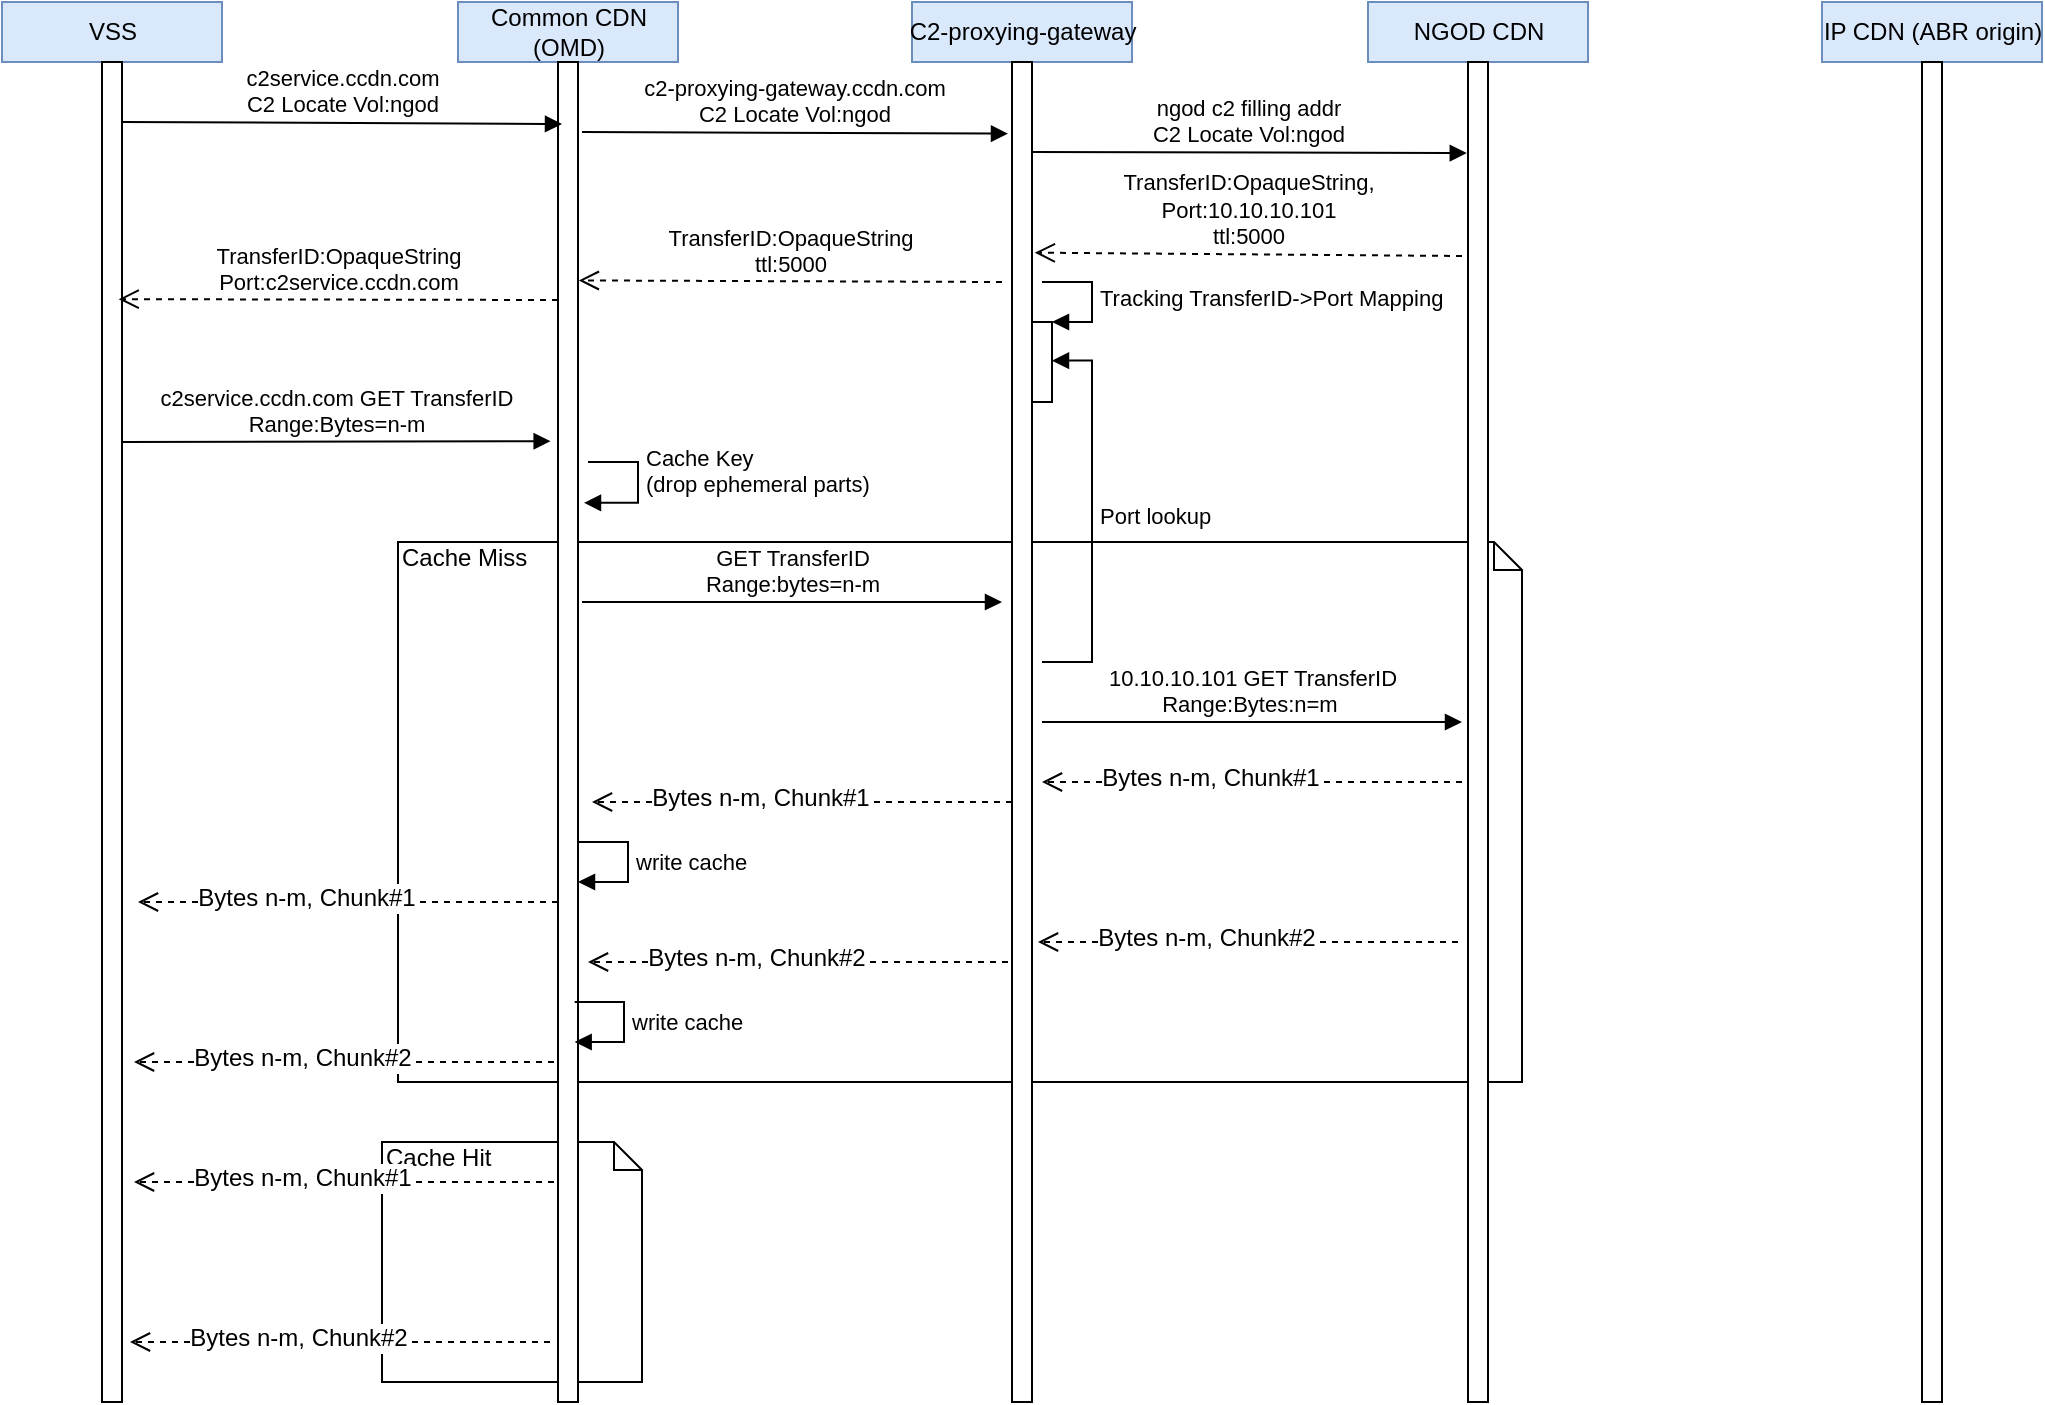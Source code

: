 <mxfile version="16.4.0" type="device" pages="6"><diagram id="Dn_bwX7hOgFmhjmSjusN" name="C2 NGOD Proxy"><mxGraphModel dx="1586" dy="1087" grid="1" gridSize="10" guides="1" tooltips="1" connect="1" arrows="1" fold="1" page="1" pageScale="1" pageWidth="1100" pageHeight="850" math="0" shadow="0"><root><mxCell id="wc9i_Mc6pn1CzCdAg7nn-0"/><mxCell id="wc9i_Mc6pn1CzCdAg7nn-1" parent="wc9i_Mc6pn1CzCdAg7nn-0"/><mxCell id="wc9i_Mc6pn1CzCdAg7nn-69" value="Cache Hit" style="shape=note;whiteSpace=wrap;html=1;size=14;verticalAlign=top;align=left;spacingTop=-6;" parent="wc9i_Mc6pn1CzCdAg7nn-1" vertex="1"><mxGeometry x="230" y="590" width="130" height="120" as="geometry"/></mxCell><mxCell id="wc9i_Mc6pn1CzCdAg7nn-42" value="Cache Miss" style="shape=note;whiteSpace=wrap;html=1;size=14;verticalAlign=top;align=left;spacingTop=-6;" parent="wc9i_Mc6pn1CzCdAg7nn-1" vertex="1"><mxGeometry x="238" y="290" width="562" height="270" as="geometry"/></mxCell><mxCell id="wc9i_Mc6pn1CzCdAg7nn-4" value="VSS" style="html=1;fillColor=#dae8fc;strokeColor=#6c8ebf;" parent="wc9i_Mc6pn1CzCdAg7nn-1" vertex="1"><mxGeometry x="40" y="20" width="110" height="30" as="geometry"/></mxCell><mxCell id="wc9i_Mc6pn1CzCdAg7nn-5" value="Common CDN&lt;br&gt;(OMD)" style="html=1;fillColor=#dae8fc;strokeColor=#6c8ebf;" parent="wc9i_Mc6pn1CzCdAg7nn-1" vertex="1"><mxGeometry x="268" y="20" width="110" height="30" as="geometry"/></mxCell><mxCell id="wc9i_Mc6pn1CzCdAg7nn-6" value="C2-proxying-gateway" style="html=1;fillColor=#dae8fc;strokeColor=#6c8ebf;" parent="wc9i_Mc6pn1CzCdAg7nn-1" vertex="1"><mxGeometry x="495" y="20" width="110" height="30" as="geometry"/></mxCell><mxCell id="wc9i_Mc6pn1CzCdAg7nn-7" value="NGOD CDN" style="html=1;fillColor=#dae8fc;strokeColor=#6c8ebf;" parent="wc9i_Mc6pn1CzCdAg7nn-1" vertex="1"><mxGeometry x="723" y="20" width="110" height="30" as="geometry"/></mxCell><mxCell id="wc9i_Mc6pn1CzCdAg7nn-9" value="IP CDN (ABR origin)" style="html=1;fillColor=#dae8fc;strokeColor=#6c8ebf;" parent="wc9i_Mc6pn1CzCdAg7nn-1" vertex="1"><mxGeometry x="950" y="20" width="110" height="30" as="geometry"/></mxCell><mxCell id="wc9i_Mc6pn1CzCdAg7nn-11" value="" style="html=1;points=[];perimeter=orthogonalPerimeter;" parent="wc9i_Mc6pn1CzCdAg7nn-1" vertex="1"><mxGeometry x="90" y="50" width="10" height="670" as="geometry"/></mxCell><mxCell id="wc9i_Mc6pn1CzCdAg7nn-13" value="" style="html=1;points=[];perimeter=orthogonalPerimeter;" parent="wc9i_Mc6pn1CzCdAg7nn-1" vertex="1"><mxGeometry x="318" y="50" width="10" height="670" as="geometry"/></mxCell><mxCell id="wc9i_Mc6pn1CzCdAg7nn-14" value="" style="html=1;points=[];perimeter=orthogonalPerimeter;" parent="wc9i_Mc6pn1CzCdAg7nn-1" vertex="1"><mxGeometry x="545" y="50" width="10" height="670" as="geometry"/></mxCell><mxCell id="wc9i_Mc6pn1CzCdAg7nn-15" value="" style="html=1;points=[];perimeter=orthogonalPerimeter;" parent="wc9i_Mc6pn1CzCdAg7nn-1" vertex="1"><mxGeometry x="773" y="50" width="10" height="670" as="geometry"/></mxCell><mxCell id="wc9i_Mc6pn1CzCdAg7nn-16" value="" style="html=1;points=[];perimeter=orthogonalPerimeter;" parent="wc9i_Mc6pn1CzCdAg7nn-1" vertex="1"><mxGeometry x="1000" y="50" width="10" height="670" as="geometry"/></mxCell><mxCell id="wc9i_Mc6pn1CzCdAg7nn-20" value="c2service.ccdn.com &lt;br&gt;C2 Locate Vol:ngod" style="html=1;verticalAlign=bottom;endArrow=block;" parent="wc9i_Mc6pn1CzCdAg7nn-1" edge="1"><mxGeometry width="80" relative="1" as="geometry"><mxPoint x="100" y="80" as="sourcePoint"/><mxPoint x="320" y="81" as="targetPoint"/></mxGeometry></mxCell><mxCell id="wc9i_Mc6pn1CzCdAg7nn-21" value="c2-proxying-gateway.ccdn.com&lt;br&gt;C2 Locate Vol:ngod" style="html=1;verticalAlign=bottom;endArrow=block;entryX=-0.2;entryY=0.046;entryDx=0;entryDy=0;entryPerimeter=0;" parent="wc9i_Mc6pn1CzCdAg7nn-1" edge="1"><mxGeometry width="80" relative="1" as="geometry"><mxPoint x="330" y="85" as="sourcePoint"/><mxPoint x="543" y="85.82" as="targetPoint"/></mxGeometry></mxCell><mxCell id="wc9i_Mc6pn1CzCdAg7nn-22" value="ngod c2 filling addr&lt;br&gt;C2 Locate Vol:ngod" style="html=1;verticalAlign=bottom;endArrow=block;entryX=-0.06;entryY=0.068;entryDx=0;entryDy=0;entryPerimeter=0;" parent="wc9i_Mc6pn1CzCdAg7nn-1" target="wc9i_Mc6pn1CzCdAg7nn-15" edge="1"><mxGeometry width="80" relative="1" as="geometry"><mxPoint x="555" y="95" as="sourcePoint"/><mxPoint x="768" y="96" as="targetPoint"/></mxGeometry></mxCell><mxCell id="wc9i_Mc6pn1CzCdAg7nn-23" value="TransferID:OpaqueString, &lt;br&gt;Port:10.10.10.101&lt;br&gt;ttl:5000" style="html=1;verticalAlign=bottom;endArrow=open;dashed=1;endSize=8;entryX=1.14;entryY=0.102;entryDx=0;entryDy=0;entryPerimeter=0;" parent="wc9i_Mc6pn1CzCdAg7nn-1" edge="1"><mxGeometry relative="1" as="geometry"><mxPoint x="770" y="147" as="sourcePoint"/><mxPoint x="556.4" y="145.34" as="targetPoint"/></mxGeometry></mxCell><mxCell id="wc9i_Mc6pn1CzCdAg7nn-25" value="" style="html=1;points=[];perimeter=orthogonalPerimeter;" parent="wc9i_Mc6pn1CzCdAg7nn-1" vertex="1"><mxGeometry x="555" y="180" width="10" height="40" as="geometry"/></mxCell><mxCell id="wc9i_Mc6pn1CzCdAg7nn-26" value="Tracking TransferID-&amp;gt;Port Mapping" style="edgeStyle=orthogonalEdgeStyle;html=1;align=left;spacingLeft=2;endArrow=block;rounded=0;entryX=1;entryY=0;" parent="wc9i_Mc6pn1CzCdAg7nn-1" target="wc9i_Mc6pn1CzCdAg7nn-25" edge="1"><mxGeometry relative="1" as="geometry"><mxPoint x="560" y="160" as="sourcePoint"/><Array as="points"><mxPoint x="585" y="160"/></Array></mxGeometry></mxCell><mxCell id="wc9i_Mc6pn1CzCdAg7nn-30" value="TransferID:OpaqueString&lt;br&gt;ttl:5000" style="html=1;verticalAlign=bottom;endArrow=open;dashed=1;endSize=8;entryX=1.04;entryY=0.163;entryDx=0;entryDy=0;entryPerimeter=0;" parent="wc9i_Mc6pn1CzCdAg7nn-1" target="wc9i_Mc6pn1CzCdAg7nn-13" edge="1"><mxGeometry relative="1" as="geometry"><mxPoint x="540" y="160" as="sourcePoint"/><mxPoint x="460" y="160" as="targetPoint"/></mxGeometry></mxCell><mxCell id="wc9i_Mc6pn1CzCdAg7nn-33" value="TransferID:OpaqueString&lt;br&gt;Port:c2service.ccdn.com" style="html=1;verticalAlign=bottom;endArrow=open;dashed=1;endSize=8;entryX=0.833;entryY=0.177;entryDx=0;entryDy=0;entryPerimeter=0;" parent="wc9i_Mc6pn1CzCdAg7nn-1" target="wc9i_Mc6pn1CzCdAg7nn-11" edge="1"><mxGeometry relative="1" as="geometry"><mxPoint x="318" y="169" as="sourcePoint"/><mxPoint x="103" y="166" as="targetPoint"/></mxGeometry></mxCell><mxCell id="wc9i_Mc6pn1CzCdAg7nn-34" value="c2service.ccdn.com GET TransferID&lt;br&gt;Range:Bytes=n-m" style="html=1;verticalAlign=bottom;endArrow=block;entryX=-0.367;entryY=0.283;entryDx=0;entryDy=0;entryPerimeter=0;" parent="wc9i_Mc6pn1CzCdAg7nn-1" target="wc9i_Mc6pn1CzCdAg7nn-13" edge="1"><mxGeometry width="80" relative="1" as="geometry"><mxPoint x="100" y="240" as="sourcePoint"/><mxPoint x="180" y="240" as="targetPoint"/></mxGeometry></mxCell><mxCell id="wc9i_Mc6pn1CzCdAg7nn-39" value="Cache Key &lt;br&gt;(drop ephemeral parts)&amp;nbsp; &amp;nbsp;&lt;br&gt;&amp;nbsp;" style="edgeStyle=orthogonalEdgeStyle;html=1;align=left;spacingLeft=2;endArrow=block;rounded=0;entryX=1.3;entryY=0.329;entryDx=0;entryDy=0;entryPerimeter=0;" parent="wc9i_Mc6pn1CzCdAg7nn-1" target="wc9i_Mc6pn1CzCdAg7nn-13" edge="1"><mxGeometry relative="1" as="geometry"><mxPoint x="333" y="250" as="sourcePoint"/><Array as="points"><mxPoint x="358" y="250"/><mxPoint x="358" y="271"/></Array><mxPoint x="338.333" y="270" as="targetPoint"/></mxGeometry></mxCell><mxCell id="wc9i_Mc6pn1CzCdAg7nn-43" value="GET TransferID&lt;br&gt;Range:bytes=n-m" style="html=1;verticalAlign=bottom;endArrow=block;" parent="wc9i_Mc6pn1CzCdAg7nn-1" edge="1"><mxGeometry width="80" relative="1" as="geometry"><mxPoint x="330" y="320" as="sourcePoint"/><mxPoint x="540" y="320" as="targetPoint"/></mxGeometry></mxCell><mxCell id="wc9i_Mc6pn1CzCdAg7nn-48" value="Port lookup" style="edgeStyle=orthogonalEdgeStyle;html=1;align=left;spacingLeft=2;endArrow=block;rounded=0;entryX=1;entryY=0.483;entryDx=0;entryDy=0;entryPerimeter=0;" parent="wc9i_Mc6pn1CzCdAg7nn-1" target="wc9i_Mc6pn1CzCdAg7nn-25" edge="1"><mxGeometry relative="1" as="geometry"><mxPoint x="560" y="350" as="sourcePoint"/><Array as="points"><mxPoint x="585" y="350"/><mxPoint x="585" y="199"/></Array><mxPoint x="570" y="200" as="targetPoint"/></mxGeometry></mxCell><mxCell id="wc9i_Mc6pn1CzCdAg7nn-49" value="10.10.10.101 GET TransferID&lt;br&gt;Range:Bytes:n=m&amp;nbsp;" style="html=1;verticalAlign=bottom;endArrow=block;" parent="wc9i_Mc6pn1CzCdAg7nn-1" edge="1"><mxGeometry width="80" relative="1" as="geometry"><mxPoint x="560" y="380" as="sourcePoint"/><mxPoint x="770" y="380" as="targetPoint"/></mxGeometry></mxCell><mxCell id="wc9i_Mc6pn1CzCdAg7nn-51" value="" style="html=1;verticalAlign=bottom;endArrow=open;dashed=1;endSize=8;" parent="wc9i_Mc6pn1CzCdAg7nn-1" edge="1"><mxGeometry relative="1" as="geometry"><mxPoint x="770" y="410" as="sourcePoint"/><mxPoint x="560" y="410" as="targetPoint"/></mxGeometry></mxCell><mxCell id="wc9i_Mc6pn1CzCdAg7nn-54" value="Bytes n-m, Chunk#1" style="text;html=1;align=center;verticalAlign=middle;resizable=0;points=[];;labelBackgroundColor=#ffffff;" parent="wc9i_Mc6pn1CzCdAg7nn-51" vertex="1" connectable="0"><mxGeometry x="0.203" y="-2" relative="1" as="geometry"><mxPoint as="offset"/></mxGeometry></mxCell><mxCell id="wc9i_Mc6pn1CzCdAg7nn-55" value="" style="html=1;verticalAlign=bottom;endArrow=open;dashed=1;endSize=8;" parent="wc9i_Mc6pn1CzCdAg7nn-1" edge="1"><mxGeometry relative="1" as="geometry"><mxPoint x="545" y="420" as="sourcePoint"/><mxPoint x="335" y="420" as="targetPoint"/></mxGeometry></mxCell><mxCell id="wc9i_Mc6pn1CzCdAg7nn-56" value="Bytes n-m, Chunk#1" style="text;html=1;align=center;verticalAlign=middle;resizable=0;points=[];;labelBackgroundColor=#ffffff;" parent="wc9i_Mc6pn1CzCdAg7nn-55" vertex="1" connectable="0"><mxGeometry x="0.203" y="-2" relative="1" as="geometry"><mxPoint as="offset"/></mxGeometry></mxCell><mxCell id="wc9i_Mc6pn1CzCdAg7nn-57" value="" style="html=1;verticalAlign=bottom;endArrow=open;dashed=1;endSize=8;" parent="wc9i_Mc6pn1CzCdAg7nn-1" edge="1"><mxGeometry relative="1" as="geometry"><mxPoint x="318" y="470" as="sourcePoint"/><mxPoint x="108" y="470" as="targetPoint"/></mxGeometry></mxCell><mxCell id="wc9i_Mc6pn1CzCdAg7nn-58" value="Bytes n-m, Chunk#1" style="text;html=1;align=center;verticalAlign=middle;resizable=0;points=[];;labelBackgroundColor=#ffffff;" parent="wc9i_Mc6pn1CzCdAg7nn-57" vertex="1" connectable="0"><mxGeometry x="0.203" y="-2" relative="1" as="geometry"><mxPoint as="offset"/></mxGeometry></mxCell><mxCell id="wc9i_Mc6pn1CzCdAg7nn-61" value="write cache" style="edgeStyle=orthogonalEdgeStyle;html=1;align=left;spacingLeft=2;endArrow=block;rounded=0;" parent="wc9i_Mc6pn1CzCdAg7nn-1" edge="1"><mxGeometry relative="1" as="geometry"><mxPoint x="328" y="440" as="sourcePoint"/><Array as="points"><mxPoint x="353" y="440"/></Array><mxPoint x="328" y="460" as="targetPoint"/></mxGeometry></mxCell><mxCell id="wc9i_Mc6pn1CzCdAg7nn-62" value="" style="html=1;verticalAlign=bottom;endArrow=open;dashed=1;endSize=8;" parent="wc9i_Mc6pn1CzCdAg7nn-1" edge="1"><mxGeometry relative="1" as="geometry"><mxPoint x="768" y="490" as="sourcePoint"/><mxPoint x="558" y="490" as="targetPoint"/></mxGeometry></mxCell><mxCell id="wc9i_Mc6pn1CzCdAg7nn-63" value="Bytes n-m, Chunk#2" style="text;html=1;align=center;verticalAlign=middle;resizable=0;points=[];;labelBackgroundColor=#ffffff;" parent="wc9i_Mc6pn1CzCdAg7nn-62" vertex="1" connectable="0"><mxGeometry x="0.203" y="-2" relative="1" as="geometry"><mxPoint as="offset"/></mxGeometry></mxCell><mxCell id="wc9i_Mc6pn1CzCdAg7nn-64" value="" style="html=1;verticalAlign=bottom;endArrow=open;dashed=1;endSize=8;" parent="wc9i_Mc6pn1CzCdAg7nn-1" edge="1"><mxGeometry relative="1" as="geometry"><mxPoint x="543" y="500" as="sourcePoint"/><mxPoint x="333" y="500" as="targetPoint"/></mxGeometry></mxCell><mxCell id="wc9i_Mc6pn1CzCdAg7nn-65" value="Bytes n-m, Chunk#2" style="text;html=1;align=center;verticalAlign=middle;resizable=0;points=[];;labelBackgroundColor=#ffffff;" parent="wc9i_Mc6pn1CzCdAg7nn-64" vertex="1" connectable="0"><mxGeometry x="0.203" y="-2" relative="1" as="geometry"><mxPoint as="offset"/></mxGeometry></mxCell><mxCell id="wc9i_Mc6pn1CzCdAg7nn-66" value="" style="html=1;verticalAlign=bottom;endArrow=open;dashed=1;endSize=8;" parent="wc9i_Mc6pn1CzCdAg7nn-1" edge="1"><mxGeometry relative="1" as="geometry"><mxPoint x="316" y="550" as="sourcePoint"/><mxPoint x="106" y="550" as="targetPoint"/></mxGeometry></mxCell><mxCell id="wc9i_Mc6pn1CzCdAg7nn-67" value="Bytes n-m, Chunk#2" style="text;html=1;align=center;verticalAlign=middle;resizable=0;points=[];;labelBackgroundColor=#ffffff;" parent="wc9i_Mc6pn1CzCdAg7nn-66" vertex="1" connectable="0"><mxGeometry x="0.203" y="-2" relative="1" as="geometry"><mxPoint as="offset"/></mxGeometry></mxCell><mxCell id="wc9i_Mc6pn1CzCdAg7nn-68" value="write cache" style="edgeStyle=orthogonalEdgeStyle;html=1;align=left;spacingLeft=2;endArrow=block;rounded=0;" parent="wc9i_Mc6pn1CzCdAg7nn-1" edge="1"><mxGeometry relative="1" as="geometry"><mxPoint x="326.333" y="520" as="sourcePoint"/><Array as="points"><mxPoint x="351" y="520"/></Array><mxPoint x="326.333" y="540" as="targetPoint"/></mxGeometry></mxCell><mxCell id="wc9i_Mc6pn1CzCdAg7nn-71" value="" style="html=1;verticalAlign=bottom;endArrow=open;dashed=1;endSize=8;" parent="wc9i_Mc6pn1CzCdAg7nn-1" edge="1"><mxGeometry relative="1" as="geometry"><mxPoint x="316" y="610" as="sourcePoint"/><mxPoint x="106" y="610" as="targetPoint"/></mxGeometry></mxCell><mxCell id="wc9i_Mc6pn1CzCdAg7nn-72" value="Bytes n-m, Chunk#1" style="text;html=1;align=center;verticalAlign=middle;resizable=0;points=[];;labelBackgroundColor=#ffffff;" parent="wc9i_Mc6pn1CzCdAg7nn-71" vertex="1" connectable="0"><mxGeometry x="0.203" y="-2" relative="1" as="geometry"><mxPoint as="offset"/></mxGeometry></mxCell><mxCell id="wc9i_Mc6pn1CzCdAg7nn-73" value="" style="html=1;verticalAlign=bottom;endArrow=open;dashed=1;endSize=8;" parent="wc9i_Mc6pn1CzCdAg7nn-1" edge="1"><mxGeometry relative="1" as="geometry"><mxPoint x="314" y="690" as="sourcePoint"/><mxPoint x="104" y="690" as="targetPoint"/></mxGeometry></mxCell><mxCell id="wc9i_Mc6pn1CzCdAg7nn-74" value="Bytes n-m, Chunk#2" style="text;html=1;align=center;verticalAlign=middle;resizable=0;points=[];;labelBackgroundColor=#ffffff;" parent="wc9i_Mc6pn1CzCdAg7nn-73" vertex="1" connectable="0"><mxGeometry x="0.203" y="-2" relative="1" as="geometry"><mxPoint as="offset"/></mxGeometry></mxCell></root></mxGraphModel></diagram><diagram id="tjtleT_TgYxIpOnWWQIv" name="C2 Gateway with MT"><mxGraphModel dx="1295" dy="1050" grid="1" gridSize="10" guides="1" tooltips="1" connect="1" arrows="1" fold="1" page="1" pageScale="1" pageWidth="1100" pageHeight="850" math="0" shadow="0">&#xa;      &#xa;      <root>&#xa;        &#xa;        <mxCell id="Otw2LEP0xJko5beYyQ__-0"/>&#xa;        &#xa;        <mxCell id="Otw2LEP0xJko5beYyQ__-1" parent="Otw2LEP0xJko5beYyQ__-0"/>&#xa;        &#xa;        <mxCell id="xyERLnUKa4U_Hws91Ebc-10" value="" style="html=1;points=[];perimeter=orthogonalPerimeter;" parent="Otw2LEP0xJko5beYyQ__-1" vertex="1">&#xa;          &#xa;          <mxGeometry x="811" y="60" width="10" height="670" as="geometry"/>&#xa;          &#xa;        </mxCell>&#xa;        &#xa;        <mxCell id="xyERLnUKa4U_Hws91Ebc-0" value="Cache Hit" style="shape=note;whiteSpace=wrap;html=1;size=14;verticalAlign=top;align=left;spacingTop=-6;" parent="Otw2LEP0xJko5beYyQ__-1" vertex="1">&#xa;          &#xa;          <mxGeometry x="240" y="600" width="130" height="120" as="geometry"/>&#xa;          &#xa;        </mxCell>&#xa;        &#xa;        <mxCell id="xyERLnUKa4U_Hws91Ebc-1" value="Cache Miss" style="shape=note;whiteSpace=wrap;html=1;size=14;verticalAlign=top;align=left;spacingTop=-6;" parent="Otw2LEP0xJko5beYyQ__-1" vertex="1">&#xa;          &#xa;          <mxGeometry x="248" y="300" width="812" height="270" as="geometry"/>&#xa;          &#xa;        </mxCell>&#xa;        &#xa;        <mxCell id="xyERLnUKa4U_Hws91Ebc-2" value="VSS" style="html=1;fillColor=#dae8fc;strokeColor=#6c8ebf;" parent="Otw2LEP0xJko5beYyQ__-1" vertex="1">&#xa;          &#xa;          <mxGeometry x="50" y="30" width="110" height="30" as="geometry"/>&#xa;          &#xa;        </mxCell>&#xa;        &#xa;        <mxCell id="xyERLnUKa4U_Hws91Ebc-3" value="Common CDN&lt;br&gt;(OMD)" style="html=1;fillColor=#dae8fc;strokeColor=#6c8ebf;" parent="Otw2LEP0xJko5beYyQ__-1" vertex="1">&#xa;          &#xa;          <mxGeometry x="278" y="30" width="110" height="30" as="geometry"/>&#xa;          &#xa;        </mxCell>&#xa;        &#xa;        <mxCell id="xyERLnUKa4U_Hws91Ebc-4" value="C2-proxying-gateway" style="html=1;fillColor=#dae8fc;strokeColor=#6c8ebf;" parent="Otw2LEP0xJko5beYyQ__-1" vertex="1">&#xa;          &#xa;          <mxGeometry x="505" y="30" width="110" height="30" as="geometry"/>&#xa;          &#xa;        </mxCell>&#xa;        &#xa;        <mxCell id="xyERLnUKa4U_Hws91Ebc-5" value="NGOD CDN" style="html=1;fillColor=#dae8fc;strokeColor=#6c8ebf;" parent="Otw2LEP0xJko5beYyQ__-1" vertex="1">&#xa;          &#xa;          <mxGeometry x="761" y="30" width="110" height="30" as="geometry"/>&#xa;          &#xa;        </mxCell>&#xa;        &#xa;        <mxCell id="xyERLnUKa4U_Hws91Ebc-6" value="IP CDN (ABR origin)" style="html=1;fillColor=#dae8fc;strokeColor=#6c8ebf;" parent="Otw2LEP0xJko5beYyQ__-1" vertex="1">&#xa;          &#xa;          <mxGeometry x="960" y="30" width="110" height="30" as="geometry"/>&#xa;          &#xa;        </mxCell>&#xa;        &#xa;        <mxCell id="xyERLnUKa4U_Hws91Ebc-7" value="" style="html=1;points=[];perimeter=orthogonalPerimeter;" parent="Otw2LEP0xJko5beYyQ__-1" vertex="1">&#xa;          &#xa;          <mxGeometry x="100" y="60" width="10" height="670" as="geometry"/>&#xa;          &#xa;        </mxCell>&#xa;        &#xa;        <mxCell id="xyERLnUKa4U_Hws91Ebc-8" value="" style="html=1;points=[];perimeter=orthogonalPerimeter;" parent="Otw2LEP0xJko5beYyQ__-1" vertex="1">&#xa;          &#xa;          <mxGeometry x="328" y="60" width="10" height="670" as="geometry"/>&#xa;          &#xa;        </mxCell>&#xa;        &#xa;        <mxCell id="xyERLnUKa4U_Hws91Ebc-9" value="" style="html=1;points=[];perimeter=orthogonalPerimeter;" parent="Otw2LEP0xJko5beYyQ__-1" vertex="1">&#xa;          &#xa;          <mxGeometry x="555" y="60" width="10" height="670" as="geometry"/>&#xa;          &#xa;        </mxCell>&#xa;        &#xa;        <mxCell id="xyERLnUKa4U_Hws91Ebc-11" value="" style="html=1;points=[];perimeter=orthogonalPerimeter;" parent="Otw2LEP0xJko5beYyQ__-1" vertex="1">&#xa;          &#xa;          <mxGeometry x="1010" y="60" width="10" height="670" as="geometry"/>&#xa;          &#xa;        </mxCell>&#xa;        &#xa;        <mxCell id="xyERLnUKa4U_Hws91Ebc-12" value="c2service.ccdn.com &lt;br&gt;C2 Locate Vol:ipcdn" style="html=1;verticalAlign=bottom;endArrow=block;" parent="Otw2LEP0xJko5beYyQ__-1" edge="1">&#xa;          &#xa;          <mxGeometry width="80" relative="1" as="geometry">&#xa;            &#xa;            <mxPoint x="110" y="90" as="sourcePoint"/>&#xa;            &#xa;            <mxPoint x="330" y="91" as="targetPoint"/>&#xa;            &#xa;          </mxGeometry>&#xa;          &#xa;        </mxCell>&#xa;        &#xa;        <mxCell id="xyERLnUKa4U_Hws91Ebc-13" value="c2-proxying-gateway.ccdn.com&lt;br&gt;C2 Locate Vol:ipcdn" style="html=1;verticalAlign=bottom;endArrow=block;entryX=-0.2;entryY=0.046;entryDx=0;entryDy=0;entryPerimeter=0;" parent="Otw2LEP0xJko5beYyQ__-1" edge="1">&#xa;          &#xa;          <mxGeometry width="80" relative="1" as="geometry">&#xa;            &#xa;            <mxPoint x="340" y="95" as="sourcePoint"/>&#xa;            &#xa;            <mxPoint x="553" y="95.82" as="targetPoint"/>&#xa;            &#xa;          </mxGeometry>&#xa;          &#xa;        </mxCell>&#xa;        &#xa;        <mxCell id="xyERLnUKa4U_Hws91Ebc-18" value="TransferID:OpaqueString&lt;br&gt;ttl:5000" style="html=1;verticalAlign=bottom;endArrow=open;dashed=1;endSize=8;entryX=1.04;entryY=0.163;entryDx=0;entryDy=0;entryPerimeter=0;" parent="Otw2LEP0xJko5beYyQ__-1" edge="1">&#xa;          &#xa;          <mxGeometry relative="1" as="geometry">&#xa;            &#xa;            <mxPoint x="550" y="219" as="sourcePoint"/>&#xa;            &#xa;            <mxPoint x="338.4" y="218.21" as="targetPoint"/>&#xa;            &#xa;          </mxGeometry>&#xa;          &#xa;        </mxCell>&#xa;        &#xa;        <mxCell id="xyERLnUKa4U_Hws91Ebc-19" value="TransferID:OpaqueString&lt;br&gt;Port:c2service.ccdn.com" style="html=1;verticalAlign=bottom;endArrow=open;dashed=1;endSize=8;entryX=0.833;entryY=0.177;entryDx=0;entryDy=0;entryPerimeter=0;" parent="Otw2LEP0xJko5beYyQ__-1" edge="1">&#xa;          &#xa;          <mxGeometry relative="1" as="geometry">&#xa;            &#xa;            <mxPoint x="328" y="228" as="sourcePoint"/>&#xa;            &#xa;            <mxPoint x="108.33" y="227.59" as="targetPoint"/>&#xa;            &#xa;          </mxGeometry>&#xa;          &#xa;        </mxCell>&#xa;        &#xa;        <mxCell id="xyERLnUKa4U_Hws91Ebc-20" value="c2service.ccdn.com GET TransferID&lt;br&gt;Range:Bytes=n-m" style="html=1;verticalAlign=bottom;endArrow=block;entryX=-0.367;entryY=0.283;entryDx=0;entryDy=0;entryPerimeter=0;" parent="Otw2LEP0xJko5beYyQ__-1" edge="1">&#xa;          &#xa;          <mxGeometry width="80" relative="1" as="geometry">&#xa;            &#xa;            <mxPoint x="110" y="271" as="sourcePoint"/>&#xa;            &#xa;            <mxPoint x="324.33" y="270.61" as="targetPoint"/>&#xa;            &#xa;          </mxGeometry>&#xa;          &#xa;        </mxCell>&#xa;        &#xa;        <mxCell id="xyERLnUKa4U_Hws91Ebc-21" value="Cache Key &lt;br&gt;(drop ephemeral parts)&amp;nbsp; &amp;nbsp;&lt;br&gt;&amp;nbsp;" style="edgeStyle=orthogonalEdgeStyle;html=1;align=left;spacingLeft=2;endArrow=block;rounded=0;entryX=1.3;entryY=0.329;entryDx=0;entryDy=0;entryPerimeter=0;" parent="Otw2LEP0xJko5beYyQ__-1" edge="1">&#xa;          &#xa;          <mxGeometry relative="1" as="geometry">&#xa;            &#xa;            <mxPoint x="343" y="273" as="sourcePoint"/>&#xa;            &#xa;            <Array as="points">&#xa;              &#xa;              <mxPoint x="368" y="273"/>&#xa;              &#xa;              <mxPoint x="368" y="294"/>&#xa;              &#xa;            </Array>&#xa;            &#xa;            <mxPoint x="341.2" y="293.6" as="targetPoint"/>&#xa;            &#xa;          </mxGeometry>&#xa;          &#xa;        </mxCell>&#xa;        &#xa;        <mxCell id="xyERLnUKa4U_Hws91Ebc-22" value="GET TransferID&lt;br&gt;Range:bytes=n-m" style="html=1;verticalAlign=bottom;endArrow=block;" parent="Otw2LEP0xJko5beYyQ__-1" edge="1">&#xa;          &#xa;          <mxGeometry width="80" relative="1" as="geometry">&#xa;            &#xa;            <mxPoint x="340" y="337" as="sourcePoint"/>&#xa;            &#xa;            <mxPoint x="550" y="337" as="targetPoint"/>&#xa;            &#xa;          </mxGeometry>&#xa;          &#xa;        </mxCell>&#xa;        &#xa;        <mxCell id="xyERLnUKa4U_Hws91Ebc-24" value="GET GOID&amp;nbsp;&lt;br&gt;Range:Bytes:n=m&amp;nbsp;" style="html=1;verticalAlign=bottom;endArrow=block;" parent="Otw2LEP0xJko5beYyQ__-1" edge="1">&#xa;          &#xa;          <mxGeometry width="80" relative="1" as="geometry">&#xa;            &#xa;            <mxPoint x="570" y="390" as="sourcePoint"/>&#xa;            &#xa;            <mxPoint x="670" y="391" as="targetPoint"/>&#xa;            &#xa;          </mxGeometry>&#xa;          &#xa;        </mxCell>&#xa;        &#xa;        <mxCell id="xyERLnUKa4U_Hws91Ebc-25" value="" style="html=1;verticalAlign=bottom;endArrow=open;dashed=1;endSize=8;entryX=0.9;entryY=0.538;entryDx=0;entryDy=0;entryPerimeter=0;" parent="Otw2LEP0xJko5beYyQ__-1" target="xyERLnUKa4U_Hws91Ebc-9" edge="1">&#xa;          &#xa;          <mxGeometry relative="1" as="geometry">&#xa;            &#xa;            <mxPoint x="670" y="420" as="sourcePoint"/>&#xa;            &#xa;            <mxPoint x="565" y="418" as="targetPoint"/>&#xa;            &#xa;          </mxGeometry>&#xa;          &#xa;        </mxCell>&#xa;        &#xa;        <mxCell id="xyERLnUKa4U_Hws91Ebc-26" value="Bytes n-m&lt;br&gt;&amp;nbsp;Chunk#1" style="text;html=1;align=center;verticalAlign=middle;resizable=0;points=[];;labelBackgroundColor=#ffffff;" parent="xyERLnUKa4U_Hws91Ebc-25" vertex="1" connectable="0">&#xa;          &#xa;          <mxGeometry x="0.203" y="-2" relative="1" as="geometry">&#xa;            &#xa;            <mxPoint as="offset"/>&#xa;            &#xa;          </mxGeometry>&#xa;          &#xa;        </mxCell>&#xa;        &#xa;        <mxCell id="xyERLnUKa4U_Hws91Ebc-27" value="" style="html=1;verticalAlign=bottom;endArrow=open;dashed=1;endSize=8;" parent="Otw2LEP0xJko5beYyQ__-1" edge="1">&#xa;          &#xa;          <mxGeometry relative="1" as="geometry">&#xa;            &#xa;            <mxPoint x="555" y="430" as="sourcePoint"/>&#xa;            &#xa;            <mxPoint x="345" y="430" as="targetPoint"/>&#xa;            &#xa;          </mxGeometry>&#xa;          &#xa;        </mxCell>&#xa;        &#xa;        <mxCell id="xyERLnUKa4U_Hws91Ebc-28" value="Bytes n-m, Chunk#1" style="text;html=1;align=center;verticalAlign=middle;resizable=0;points=[];;labelBackgroundColor=#ffffff;" parent="xyERLnUKa4U_Hws91Ebc-27" vertex="1" connectable="0">&#xa;          &#xa;          <mxGeometry x="0.203" y="-2" relative="1" as="geometry">&#xa;            &#xa;            <mxPoint as="offset"/>&#xa;            &#xa;          </mxGeometry>&#xa;          &#xa;        </mxCell>&#xa;        &#xa;        <mxCell id="xyERLnUKa4U_Hws91Ebc-29" value="" style="html=1;verticalAlign=bottom;endArrow=open;dashed=1;endSize=8;" parent="Otw2LEP0xJko5beYyQ__-1" edge="1">&#xa;          &#xa;          <mxGeometry relative="1" as="geometry">&#xa;            &#xa;            <mxPoint x="328" y="480" as="sourcePoint"/>&#xa;            &#xa;            <mxPoint x="118" y="480" as="targetPoint"/>&#xa;            &#xa;          </mxGeometry>&#xa;          &#xa;        </mxCell>&#xa;        &#xa;        <mxCell id="xyERLnUKa4U_Hws91Ebc-30" value="Bytes n-m, Chunk#1" style="text;html=1;align=center;verticalAlign=middle;resizable=0;points=[];;labelBackgroundColor=#ffffff;" parent="xyERLnUKa4U_Hws91Ebc-29" vertex="1" connectable="0">&#xa;          &#xa;          <mxGeometry x="0.203" y="-2" relative="1" as="geometry">&#xa;            &#xa;            <mxPoint as="offset"/>&#xa;            &#xa;          </mxGeometry>&#xa;          &#xa;        </mxCell>&#xa;        &#xa;        <mxCell id="xyERLnUKa4U_Hws91Ebc-31" value="write cache" style="edgeStyle=orthogonalEdgeStyle;html=1;align=left;spacingLeft=2;endArrow=block;rounded=0;" parent="Otw2LEP0xJko5beYyQ__-1" edge="1">&#xa;          &#xa;          <mxGeometry relative="1" as="geometry">&#xa;            &#xa;            <mxPoint x="338" y="450" as="sourcePoint"/>&#xa;            &#xa;            <Array as="points">&#xa;              &#xa;              <mxPoint x="363" y="450"/>&#xa;              &#xa;            </Array>&#xa;            &#xa;            <mxPoint x="338" y="470" as="targetPoint"/>&#xa;            &#xa;          </mxGeometry>&#xa;          &#xa;        </mxCell>&#xa;        &#xa;        <mxCell id="xyERLnUKa4U_Hws91Ebc-32" value="" style="html=1;verticalAlign=bottom;endArrow=open;dashed=1;endSize=8;" parent="Otw2LEP0xJko5beYyQ__-1" edge="1">&#xa;          &#xa;          <mxGeometry relative="1" as="geometry">&#xa;            &#xa;            <mxPoint x="670" y="500" as="sourcePoint"/>&#xa;            &#xa;            <mxPoint x="568" y="500" as="targetPoint"/>&#xa;            &#xa;          </mxGeometry>&#xa;          &#xa;        </mxCell>&#xa;        &#xa;        <mxCell id="xyERLnUKa4U_Hws91Ebc-33" value="Bytes n-m&lt;br&gt;&amp;nbsp;Chunk#2" style="text;html=1;align=center;verticalAlign=middle;resizable=0;points=[];;labelBackgroundColor=#ffffff;" parent="xyERLnUKa4U_Hws91Ebc-32" vertex="1" connectable="0">&#xa;          &#xa;          <mxGeometry x="0.203" y="-2" relative="1" as="geometry">&#xa;            &#xa;            <mxPoint as="offset"/>&#xa;            &#xa;          </mxGeometry>&#xa;          &#xa;        </mxCell>&#xa;        &#xa;        <mxCell id="xyERLnUKa4U_Hws91Ebc-34" value="" style="html=1;verticalAlign=bottom;endArrow=open;dashed=1;endSize=8;" parent="Otw2LEP0xJko5beYyQ__-1" edge="1">&#xa;          &#xa;          <mxGeometry relative="1" as="geometry">&#xa;            &#xa;            <mxPoint x="553" y="510" as="sourcePoint"/>&#xa;            &#xa;            <mxPoint x="343" y="510" as="targetPoint"/>&#xa;            &#xa;          </mxGeometry>&#xa;          &#xa;        </mxCell>&#xa;        &#xa;        <mxCell id="xyERLnUKa4U_Hws91Ebc-35" value="Bytes n-m, Chunk#2" style="text;html=1;align=center;verticalAlign=middle;resizable=0;points=[];;labelBackgroundColor=#ffffff;" parent="xyERLnUKa4U_Hws91Ebc-34" vertex="1" connectable="0">&#xa;          &#xa;          <mxGeometry x="0.203" y="-2" relative="1" as="geometry">&#xa;            &#xa;            <mxPoint as="offset"/>&#xa;            &#xa;          </mxGeometry>&#xa;          &#xa;        </mxCell>&#xa;        &#xa;        <mxCell id="xyERLnUKa4U_Hws91Ebc-36" value="" style="html=1;verticalAlign=bottom;endArrow=open;dashed=1;endSize=8;" parent="Otw2LEP0xJko5beYyQ__-1" edge="1">&#xa;          &#xa;          <mxGeometry relative="1" as="geometry">&#xa;            &#xa;            <mxPoint x="326" y="560" as="sourcePoint"/>&#xa;            &#xa;            <mxPoint x="116" y="560" as="targetPoint"/>&#xa;            &#xa;          </mxGeometry>&#xa;          &#xa;        </mxCell>&#xa;        &#xa;        <mxCell id="xyERLnUKa4U_Hws91Ebc-37" value="Bytes n-m, Chunk#2" style="text;html=1;align=center;verticalAlign=middle;resizable=0;points=[];;labelBackgroundColor=#ffffff;" parent="xyERLnUKa4U_Hws91Ebc-36" vertex="1" connectable="0">&#xa;          &#xa;          <mxGeometry x="0.203" y="-2" relative="1" as="geometry">&#xa;            &#xa;            <mxPoint as="offset"/>&#xa;            &#xa;          </mxGeometry>&#xa;          &#xa;        </mxCell>&#xa;        &#xa;        <mxCell id="xyERLnUKa4U_Hws91Ebc-38" value="write cache" style="edgeStyle=orthogonalEdgeStyle;html=1;align=left;spacingLeft=2;endArrow=block;rounded=0;" parent="Otw2LEP0xJko5beYyQ__-1" edge="1">&#xa;          &#xa;          <mxGeometry relative="1" as="geometry">&#xa;            &#xa;            <mxPoint x="336" y="530" as="sourcePoint"/>&#xa;            &#xa;            <Array as="points">&#xa;              &#xa;              <mxPoint x="361" y="530"/>&#xa;              &#xa;            </Array>&#xa;            &#xa;            <mxPoint x="336" y="550" as="targetPoint"/>&#xa;            &#xa;          </mxGeometry>&#xa;          &#xa;        </mxCell>&#xa;        &#xa;        <mxCell id="xyERLnUKa4U_Hws91Ebc-39" value="" style="html=1;verticalAlign=bottom;endArrow=open;dashed=1;endSize=8;" parent="Otw2LEP0xJko5beYyQ__-1" edge="1">&#xa;          &#xa;          <mxGeometry relative="1" as="geometry">&#xa;            &#xa;            <mxPoint x="326" y="620" as="sourcePoint"/>&#xa;            &#xa;            <mxPoint x="116" y="620" as="targetPoint"/>&#xa;            &#xa;          </mxGeometry>&#xa;          &#xa;        </mxCell>&#xa;        &#xa;        <mxCell id="xyERLnUKa4U_Hws91Ebc-40" value="Bytes n-m, Chunk#1" style="text;html=1;align=center;verticalAlign=middle;resizable=0;points=[];;labelBackgroundColor=#ffffff;" parent="xyERLnUKa4U_Hws91Ebc-39" vertex="1" connectable="0">&#xa;          &#xa;          <mxGeometry x="0.203" y="-2" relative="1" as="geometry">&#xa;            &#xa;            <mxPoint as="offset"/>&#xa;            &#xa;          </mxGeometry>&#xa;          &#xa;        </mxCell>&#xa;        &#xa;        <mxCell id="xyERLnUKa4U_Hws91Ebc-41" value="" style="html=1;verticalAlign=bottom;endArrow=open;dashed=1;endSize=8;" parent="Otw2LEP0xJko5beYyQ__-1" edge="1">&#xa;          &#xa;          <mxGeometry relative="1" as="geometry">&#xa;            &#xa;            <mxPoint x="324" y="700" as="sourcePoint"/>&#xa;            &#xa;            <mxPoint x="114" y="700" as="targetPoint"/>&#xa;            &#xa;          </mxGeometry>&#xa;          &#xa;        </mxCell>&#xa;        &#xa;        <mxCell id="xyERLnUKa4U_Hws91Ebc-42" value="Bytes n-m, Chunk#2" style="text;html=1;align=center;verticalAlign=middle;resizable=0;points=[];;labelBackgroundColor=#ffffff;" parent="xyERLnUKa4U_Hws91Ebc-41" vertex="1" connectable="0">&#xa;          &#xa;          <mxGeometry x="0.203" y="-2" relative="1" as="geometry">&#xa;            &#xa;            <mxPoint as="offset"/>&#xa;            &#xa;          </mxGeometry>&#xa;          &#xa;        </mxCell>&#xa;        &#xa;        <mxCell id="xyERLnUKa4U_Hws91Ebc-43" value="Embedded&lt;br&gt;ARB2TS" style="html=1;fillColor=#fff2cc;strokeColor=#d6b656;" parent="Otw2LEP0xJko5beYyQ__-1" vertex="1">&#xa;          &#xa;          <mxGeometry x="623" y="60" width="110" height="30" as="geometry"/>&#xa;          &#xa;        </mxCell>&#xa;        &#xa;        <mxCell id="xyERLnUKa4U_Hws91Ebc-44" value="" style="html=1;points=[];perimeter=orthogonalPerimeter;" parent="Otw2LEP0xJko5beYyQ__-1" vertex="1">&#xa;          &#xa;          <mxGeometry x="673" y="90" width="10" height="626" as="geometry"/>&#xa;          &#xa;        </mxCell>&#xa;        &#xa;        <mxCell id="xyERLnUKa4U_Hws91Ebc-45" value="GET bitrate" style="html=1;verticalAlign=bottom;endArrow=block;" parent="Otw2LEP0xJko5beYyQ__-1" edge="1">&#xa;          &#xa;          <mxGeometry width="80" relative="1" as="geometry">&#xa;            &#xa;            <mxPoint x="570" y="120" as="sourcePoint"/>&#xa;            &#xa;            <mxPoint x="670" y="120" as="targetPoint"/>&#xa;            &#xa;          </mxGeometry>&#xa;          &#xa;        </mxCell>&#xa;        &#xa;        <mxCell id="xyERLnUKa4U_Hws91Ebc-46" value="GET segment" style="html=1;verticalAlign=bottom;endArrow=block;" parent="Otw2LEP0xJko5beYyQ__-1" edge="1">&#xa;          &#xa;          <mxGeometry width="80" relative="1" as="geometry">&#xa;            &#xa;            <mxPoint x="690" y="140" as="sourcePoint"/>&#xa;            &#xa;            <mxPoint x="1010" y="140" as="targetPoint"/>&#xa;            &#xa;          </mxGeometry>&#xa;          &#xa;        </mxCell>&#xa;        &#xa;        <mxCell id="xyERLnUKa4U_Hws91Ebc-47" value="GET segment" style="html=1;verticalAlign=bottom;endArrow=block;" parent="Otw2LEP0xJko5beYyQ__-1" edge="1">&#xa;          &#xa;          <mxGeometry width="80" relative="1" as="geometry">&#xa;            &#xa;            <mxPoint x="690" y="156" as="sourcePoint"/>&#xa;            &#xa;            <mxPoint x="1011" y="156" as="targetPoint"/>&#xa;            &#xa;          </mxGeometry>&#xa;          &#xa;        </mxCell>&#xa;        &#xa;        <mxCell id="xyERLnUKa4U_Hws91Ebc-50" value="Gen GOID" style="edgeStyle=orthogonalEdgeStyle;html=1;align=left;spacingLeft=2;endArrow=block;rounded=0;entryX=1.3;entryY=0.329;entryDx=0;entryDy=0;entryPerimeter=0;" parent="Otw2LEP0xJko5beYyQ__-1" edge="1">&#xa;          &#xa;          <mxGeometry relative="1" as="geometry">&#xa;            &#xa;            <mxPoint x="684.2" y="179.8" as="sourcePoint"/>&#xa;            &#xa;            <Array as="points">&#xa;              &#xa;              <mxPoint x="709.4" y="180"/>&#xa;              &#xa;              <mxPoint x="709.4" y="201"/>&#xa;              &#xa;            </Array>&#xa;            &#xa;            <mxPoint x="682.6" y="200.6" as="targetPoint"/>&#xa;            &#xa;          </mxGeometry>&#xa;          &#xa;        </mxCell>&#xa;        &#xa;        <mxCell id="xyERLnUKa4U_Hws91Ebc-51" value="GOID, bitrate" style="html=1;verticalAlign=bottom;endArrow=open;dashed=1;endSize=8;" parent="Otw2LEP0xJko5beYyQ__-1" edge="1">&#xa;          &#xa;          <mxGeometry relative="1" as="geometry">&#xa;            &#xa;            <mxPoint x="670" y="210" as="sourcePoint"/>&#xa;            &#xa;            <mxPoint x="570" y="210" as="targetPoint"/>&#xa;            &#xa;          </mxGeometry>&#xa;          &#xa;        </mxCell>&#xa;        &#xa;        <mxCell id="xyERLnUKa4U_Hws91Ebc-52" value="GET segments" style="html=1;verticalAlign=bottom;endArrow=block;entryX=0.938;entryY=0.37;entryDx=0;entryDy=0;entryPerimeter=0;" parent="Otw2LEP0xJko5beYyQ__-1" edge="1">&#xa;          &#xa;          <mxGeometry width="80" relative="1" as="geometry">&#xa;            &#xa;            <mxPoint x="690" y="392" as="sourcePoint"/>&#xa;            &#xa;            <mxPoint x="1009.656" y="391.9" as="targetPoint"/>&#xa;            &#xa;          </mxGeometry>&#xa;          &#xa;        </mxCell>&#xa;        &#xa;        <mxCell id="xyERLnUKa4U_Hws91Ebc-53" value="GET segments" style="html=1;verticalAlign=bottom;endArrow=block;entryX=0.938;entryY=0.37;entryDx=0;entryDy=0;entryPerimeter=0;" parent="Otw2LEP0xJko5beYyQ__-1" edge="1">&#xa;          &#xa;          <mxGeometry width="80" relative="1" as="geometry">&#xa;            &#xa;            <mxPoint x="690.34" y="410" as="sourcePoint"/>&#xa;            &#xa;            <mxPoint x="1009.996" y="409.9" as="targetPoint"/>&#xa;            &#xa;          </mxGeometry>&#xa;          &#xa;        </mxCell>&#xa;        &#xa;        <mxCell id="xyERLnUKa4U_Hws91Ebc-54" value="GET segments" style="html=1;verticalAlign=bottom;endArrow=block;entryX=0.938;entryY=0.37;entryDx=0;entryDy=0;entryPerimeter=0;" parent="Otw2LEP0xJko5beYyQ__-1" edge="1">&#xa;          &#xa;          <mxGeometry width="80" relative="1" as="geometry">&#xa;            &#xa;            <mxPoint x="690" y="455" as="sourcePoint"/>&#xa;            &#xa;            <mxPoint x="1009.656" y="454.9" as="targetPoint"/>&#xa;            &#xa;          </mxGeometry>&#xa;          &#xa;        </mxCell>&#xa;        &#xa;        <mxCell id="xyERLnUKa4U_Hws91Ebc-55" value="GET segments" style="html=1;verticalAlign=bottom;endArrow=block;entryX=0.938;entryY=0.37;entryDx=0;entryDy=0;entryPerimeter=0;" parent="Otw2LEP0xJko5beYyQ__-1" edge="1">&#xa;          &#xa;          <mxGeometry width="80" relative="1" as="geometry">&#xa;            &#xa;            <mxPoint x="690.34" y="473" as="sourcePoint"/>&#xa;            &#xa;            <mxPoint x="1009.996" y="472.9" as="targetPoint"/>&#xa;            &#xa;          </mxGeometry>&#xa;          &#xa;        </mxCell>&#xa;        &#xa;      </root>&#xa;      &#xa;    </mxGraphModel></diagram><diagram id="LY4LiswbryAVe5JAHWqj" name="Native TS Streaming"><mxGraphModel dx="1295" dy="1050" grid="1" gridSize="10" guides="1" tooltips="1" connect="1" arrows="1" fold="1" page="1" pageScale="1" pageWidth="1100" pageHeight="850" math="0" shadow="0">&#xa;      &#xa;      <root>&#xa;        &#xa;        <mxCell id="Hev_mIhl_kZcgkM2svTC-0"/>&#xa;        &#xa;        <mxCell id="Hev_mIhl_kZcgkM2svTC-1" parent="Hev_mIhl_kZcgkM2svTC-0"/>&#xa;        &#xa;        <mxCell id="hMCv4Aa8Dzm3Zmg_gkQ6-0" value="STB (via IP QAM)" style="html=1;" parent="Hev_mIhl_kZcgkM2svTC-1" vertex="1">&#xa;          &#xa;          <mxGeometry x="190" y="60" width="110" height="50" as="geometry"/>&#xa;          &#xa;        </mxCell>&#xa;        &#xa;        <mxCell id="hMCv4Aa8Dzm3Zmg_gkQ6-1" value="VBO" style="html=1;" parent="Hev_mIhl_kZcgkM2svTC-1" vertex="1">&#xa;          &#xa;          <mxGeometry x="400" y="60" width="110" height="50" as="geometry"/>&#xa;          &#xa;        </mxCell>&#xa;        &#xa;        <mxCell id="hMCv4Aa8Dzm3Zmg_gkQ6-2" value="C-CDN TS Front&lt;br&gt;VDS-TV" style="html=1;" parent="Hev_mIhl_kZcgkM2svTC-1" vertex="1">&#xa;          &#xa;          <mxGeometry x="610" y="60" width="110" height="50" as="geometry"/>&#xa;          &#xa;        </mxCell>&#xa;        &#xa;        <mxCell id="hMCv4Aa8Dzm3Zmg_gkQ6-3" value="C-CDN&amp;nbsp;&lt;br&gt;(OMD, &lt;br&gt;C2 Proxy&lt;br&gt;C2 Gateway&lt;br&gt;ARB2TS)" style="html=1;" parent="Hev_mIhl_kZcgkM2svTC-1" vertex="1">&#xa;          &#xa;          <mxGeometry x="810" y="20" width="195" height="90" as="geometry"/>&#xa;          &#xa;        </mxCell>&#xa;        &#xa;        <mxCell id="hMCv4Aa8Dzm3Zmg_gkQ6-8" value="" style="html=1;points=[];perimeter=orthogonalPerimeter;" parent="Hev_mIhl_kZcgkM2svTC-1" vertex="1">&#xa;          &#xa;          <mxGeometry x="240" y="110" width="10" height="650" as="geometry"/>&#xa;          &#xa;        </mxCell>&#xa;        &#xa;        <mxCell id="hMCv4Aa8Dzm3Zmg_gkQ6-9" value="" style="html=1;points=[];perimeter=orthogonalPerimeter;" parent="Hev_mIhl_kZcgkM2svTC-1" vertex="1">&#xa;          &#xa;          <mxGeometry x="450" y="110" width="10" height="650" as="geometry"/>&#xa;          &#xa;        </mxCell>&#xa;        &#xa;        <mxCell id="hMCv4Aa8Dzm3Zmg_gkQ6-10" value="" style="html=1;points=[];perimeter=orthogonalPerimeter;" parent="Hev_mIhl_kZcgkM2svTC-1" vertex="1">&#xa;          &#xa;          <mxGeometry x="660" y="110" width="10" height="650" as="geometry"/>&#xa;          &#xa;        </mxCell>&#xa;        &#xa;        <mxCell id="hMCv4Aa8Dzm3Zmg_gkQ6-11" value="" style="html=1;points=[];perimeter=orthogonalPerimeter;" parent="Hev_mIhl_kZcgkM2svTC-1" vertex="1">&#xa;          &#xa;          <mxGeometry x="902.5" y="110" width="10" height="650" as="geometry"/>&#xa;          &#xa;        </mxCell>&#xa;        &#xa;        <mxCell id="hMCv4Aa8Dzm3Zmg_gkQ6-12" value="Session Setup (S1)" style="html=1;verticalAlign=bottom;endArrow=block;" parent="Hev_mIhl_kZcgkM2svTC-1" edge="1">&#xa;          &#xa;          <mxGeometry width="80" relative="1" as="geometry">&#xa;            &#xa;            <mxPoint x="250" y="160" as="sourcePoint"/>&#xa;            &#xa;            <mxPoint x="440" y="160" as="targetPoint"/>&#xa;            &#xa;          </mxGeometry>&#xa;          &#xa;        </mxCell>&#xa;        &#xa;        <mxCell id="hMCv4Aa8Dzm3Zmg_gkQ6-13" value="SS setup (R2)" style="html=1;verticalAlign=bottom;endArrow=block;entryX=-0.3;entryY=0.108;entryDx=0;entryDy=0;entryPerimeter=0;" parent="Hev_mIhl_kZcgkM2svTC-1" target="hMCv4Aa8Dzm3Zmg_gkQ6-10" edge="1">&#xa;          &#xa;          <mxGeometry width="80" relative="1" as="geometry">&#xa;            &#xa;            <mxPoint x="460" y="180" as="sourcePoint"/>&#xa;            &#xa;            <mxPoint x="540" y="180" as="targetPoint"/>&#xa;            &#xa;          </mxGeometry>&#xa;          &#xa;        </mxCell>&#xa;        &#xa;        <mxCell id="hMCv4Aa8Dzm3Zmg_gkQ6-18" value="c2service.ccdn.com&lt;br&gt;C2 Locate&amp;nbsp;" style="html=1;verticalAlign=bottom;endArrow=block;entryX=-0.45;entryY=0.183;entryDx=0;entryDy=0;entryPerimeter=0;" parent="Hev_mIhl_kZcgkM2svTC-1" target="hMCv4Aa8Dzm3Zmg_gkQ6-11" edge="1">&#xa;          &#xa;          <mxGeometry width="80" relative="1" as="geometry">&#xa;            &#xa;            <mxPoint x="670" y="230" as="sourcePoint"/>&#xa;            &#xa;            <mxPoint x="750" y="230" as="targetPoint"/>&#xa;            &#xa;          </mxGeometry>&#xa;          &#xa;        </mxCell>&#xa;        &#xa;        <mxCell id="hMCv4Aa8Dzm3Zmg_gkQ6-20" value="Setup response&lt;br&gt;" style="html=1;verticalAlign=bottom;endArrow=open;dashed=1;endSize=8;entryX=1.3;entryY=0.231;entryDx=0;entryDy=0;entryPerimeter=0;" parent="Hev_mIhl_kZcgkM2svTC-1" edge="1">&#xa;          &#xa;          <mxGeometry relative="1" as="geometry">&#xa;            &#xa;            <mxPoint x="660" y="269" as="sourcePoint"/>&#xa;            &#xa;            <mxPoint x="463" y="269.15" as="targetPoint"/>&#xa;            &#xa;          </mxGeometry>&#xa;          &#xa;        </mxCell>&#xa;        &#xa;        <mxCell id="hMCv4Aa8Dzm3Zmg_gkQ6-21" value="Control Handle rtsp to VDS-TV" style="html=1;verticalAlign=bottom;endArrow=open;dashed=1;endSize=8;" parent="Hev_mIhl_kZcgkM2svTC-1" edge="1">&#xa;          &#xa;          <mxGeometry relative="1" as="geometry">&#xa;            &#xa;            <mxPoint x="440" y="280" as="sourcePoint"/>&#xa;            &#xa;            <mxPoint x="260" y="280" as="targetPoint"/>&#xa;            &#xa;          </mxGeometry>&#xa;          &#xa;        </mxCell>&#xa;        &#xa;        <mxCell id="hMCv4Aa8Dzm3Zmg_gkQ6-25" value="PLAY (C1)" style="html=1;verticalAlign=bottom;endArrow=block;entryX=0.22;entryY=0.52;entryDx=0;entryDy=0;entryPerimeter=0;" parent="Hev_mIhl_kZcgkM2svTC-1" edge="1">&#xa;          &#xa;          <mxGeometry width="80" relative="1" as="geometry">&#xa;            &#xa;            <mxPoint x="250" y="330" as="sourcePoint"/>&#xa;            &#xa;            <mxPoint x="660" y="330" as="targetPoint"/>&#xa;            &#xa;          </mxGeometry>&#xa;          &#xa;        </mxCell>&#xa;        &#xa;        <mxCell id="hMCv4Aa8Dzm3Zmg_gkQ6-26" value="C2 Transfer&lt;br&gt;Range:Bytes=x-y" style="html=1;verticalAlign=bottom;endArrow=block;" parent="Hev_mIhl_kZcgkM2svTC-1" edge="1">&#xa;          &#xa;          <mxGeometry width="80" relative="1" as="geometry">&#xa;            &#xa;            <mxPoint x="670" y="370" as="sourcePoint"/>&#xa;            &#xa;            <mxPoint x="900" y="370" as="targetPoint"/>&#xa;            &#xa;          </mxGeometry>&#xa;          &#xa;        </mxCell>&#xa;        &#xa;        <mxCell id="hMCv4Aa8Dzm3Zmg_gkQ6-27" value="Chunk#1" style="html=1;verticalAlign=bottom;endArrow=open;dashed=1;endSize=8;entryX=1.3;entryY=0.446;entryDx=0;entryDy=0;entryPerimeter=0;" parent="Hev_mIhl_kZcgkM2svTC-1" target="hMCv4Aa8Dzm3Zmg_gkQ6-10" edge="1">&#xa;          &#xa;          <mxGeometry relative="1" as="geometry">&#xa;            &#xa;            <mxPoint x="900" y="400" as="sourcePoint"/>&#xa;            &#xa;            <mxPoint x="820" y="400" as="targetPoint"/>&#xa;            &#xa;          </mxGeometry>&#xa;          &#xa;        </mxCell>&#xa;        &#xa;        <mxCell id="hMCv4Aa8Dzm3Zmg_gkQ6-28" value="Chunk#2" style="html=1;verticalAlign=bottom;endArrow=open;dashed=1;endSize=8;entryX=1.3;entryY=0.446;entryDx=0;entryDy=0;entryPerimeter=0;" parent="Hev_mIhl_kZcgkM2svTC-1" edge="1">&#xa;          &#xa;          <mxGeometry relative="1" as="geometry">&#xa;            &#xa;            <mxPoint x="897" y="434.6" as="sourcePoint"/>&#xa;            &#xa;            <mxPoint x="670" y="434.5" as="targetPoint"/>&#xa;            &#xa;          </mxGeometry>&#xa;          &#xa;        </mxCell>&#xa;        &#xa;        <mxCell id="hMCv4Aa8Dzm3Zmg_gkQ6-30" value="TS via UDP" style="html=1;verticalAlign=bottom;endArrow=open;dashed=1;endSize=8;entryX=1.5;entryY=0.485;entryDx=0;entryDy=0;entryPerimeter=0;" parent="Hev_mIhl_kZcgkM2svTC-1" target="hMCv4Aa8Dzm3Zmg_gkQ6-8" edge="1">&#xa;          &#xa;          <mxGeometry relative="1" as="geometry">&#xa;            &#xa;            <mxPoint x="660" y="420" as="sourcePoint"/>&#xa;            &#xa;            <mxPoint x="580" y="420" as="targetPoint"/>&#xa;            &#xa;          </mxGeometry>&#xa;          &#xa;        </mxCell>&#xa;        &#xa;        <mxCell id="hMCv4Aa8Dzm3Zmg_gkQ6-34" value="TS via UDP" style="html=1;verticalAlign=bottom;endArrow=open;dashed=1;endSize=8;entryX=1.5;entryY=0.485;entryDx=0;entryDy=0;entryPerimeter=0;" parent="Hev_mIhl_kZcgkM2svTC-1" edge="1">&#xa;          &#xa;          <mxGeometry relative="1" as="geometry">&#xa;            &#xa;            <mxPoint x="655" y="530" as="sourcePoint"/>&#xa;            &#xa;            <mxPoint x="250" y="535.25" as="targetPoint"/>&#xa;            &#xa;          </mxGeometry>&#xa;          &#xa;        </mxCell>&#xa;        &#xa;        <mxCell id="hMCv4Aa8Dzm3Zmg_gkQ6-36" value="C2 Transfer&lt;br&gt;Range:Bytes=n-m" style="html=1;verticalAlign=bottom;endArrow=block;" parent="Hev_mIhl_kZcgkM2svTC-1" edge="1">&#xa;          &#xa;          <mxGeometry width="80" relative="1" as="geometry">&#xa;            &#xa;            <mxPoint x="673" y="471" as="sourcePoint"/>&#xa;            &#xa;            <mxPoint x="903" y="471" as="targetPoint"/>&#xa;            &#xa;          </mxGeometry>&#xa;          &#xa;        </mxCell>&#xa;        &#xa;        <mxCell id="hMCv4Aa8Dzm3Zmg_gkQ6-37" value="Chunk#1" style="html=1;verticalAlign=bottom;endArrow=open;dashed=1;endSize=8;entryX=1.3;entryY=0.446;entryDx=0;entryDy=0;entryPerimeter=0;" parent="Hev_mIhl_kZcgkM2svTC-1" edge="1">&#xa;          &#xa;          <mxGeometry relative="1" as="geometry">&#xa;            &#xa;            <mxPoint x="903" y="501" as="sourcePoint"/>&#xa;            &#xa;            <mxPoint x="676" y="500.9" as="targetPoint"/>&#xa;            &#xa;          </mxGeometry>&#xa;          &#xa;        </mxCell>&#xa;        &#xa;        <mxCell id="hMCv4Aa8Dzm3Zmg_gkQ6-38" value="Chunk#2" style="html=1;verticalAlign=bottom;endArrow=open;dashed=1;endSize=8;entryX=1.3;entryY=0.446;entryDx=0;entryDy=0;entryPerimeter=0;" parent="Hev_mIhl_kZcgkM2svTC-1" edge="1">&#xa;          &#xa;          <mxGeometry relative="1" as="geometry">&#xa;            &#xa;            <mxPoint x="900" y="535.6" as="sourcePoint"/>&#xa;            &#xa;            <mxPoint x="673" y="535.5" as="targetPoint"/>&#xa;            &#xa;          </mxGeometry>&#xa;          &#xa;        </mxCell>&#xa;        &#xa;      </root>&#xa;      &#xa;    </mxGraphModel></diagram><diagram id="C7sb553VgH_YUW09cykZ" name="Two Tier Deployment"><mxGraphModel dx="1295" dy="1050" grid="1" gridSize="10" guides="1" tooltips="1" connect="1" arrows="1" fold="1" page="1" pageScale="1" pageWidth="1100" pageHeight="850" math="0" shadow="0">&#xa;      &#xa;      <root>&#xa;        &#xa;        <mxCell id="D1tbbXdPnmXorLwDWTxR-0"/>&#xa;        &#xa;        <mxCell id="D1tbbXdPnmXorLwDWTxR-1" parent="D1tbbXdPnmXorLwDWTxR-0"/>&#xa;        &#xa;        <mxCell id="D1tbbXdPnmXorLwDWTxR-42" value="" style="rounded=0;whiteSpace=wrap;html=1;fillColor=#fff2cc;strokeColor=#d6b656;" parent="D1tbbXdPnmXorLwDWTxR-1" vertex="1">&#xa;          &#xa;          <mxGeometry x="290" y="110" width="250" height="520" as="geometry"/>&#xa;          &#xa;        </mxCell>&#xa;        &#xa;        <mxCell id="D1tbbXdPnmXorLwDWTxR-41" value="" style="rounded=0;whiteSpace=wrap;html=1;fillColor=#dae8fc;strokeColor=#6c8ebf;" parent="D1tbbXdPnmXorLwDWTxR-1" vertex="1">&#xa;          &#xa;          <mxGeometry x="610" y="110" width="280" height="520" as="geometry"/>&#xa;          &#xa;        </mxCell>&#xa;        &#xa;        <mxCell id="D1tbbXdPnmXorLwDWTxR-45" style="edgeStyle=orthogonalEdgeStyle;rounded=0;orthogonalLoop=1;jettySize=auto;html=1;exitX=1;exitY=0.5;exitDx=0;exitDy=0;entryX=0;entryY=0.5;entryDx=0;entryDy=0;endArrow=none;endFill=0;" parent="D1tbbXdPnmXorLwDWTxR-1" source="D1tbbXdPnmXorLwDWTxR-6" target="D1tbbXdPnmXorLwDWTxR-7" edge="1">&#xa;          &#xa;          <mxGeometry relative="1" as="geometry"/>&#xa;          &#xa;        </mxCell>&#xa;        &#xa;        <mxCell id="D1tbbXdPnmXorLwDWTxR-50" value="C2" style="text;html=1;align=center;verticalAlign=middle;resizable=0;points=[];labelBackgroundColor=#ffffff;" parent="D1tbbXdPnmXorLwDWTxR-45" vertex="1" connectable="0">&#xa;          &#xa;          <mxGeometry x="0.641" y="2" relative="1" as="geometry">&#xa;            &#xa;            <mxPoint as="offset"/>&#xa;            &#xa;          </mxGeometry>&#xa;          &#xa;        </mxCell>&#xa;        &#xa;        <mxCell id="D1tbbXdPnmXorLwDWTxR-6" value="VSS" style="html=1;" parent="D1tbbXdPnmXorLwDWTxR-1" vertex="1">&#xa;          &#xa;          <mxGeometry x="210" y="190.71" width="70" height="40" as="geometry"/>&#xa;          &#xa;        </mxCell>&#xa;        &#xa;        <mxCell id="D1tbbXdPnmXorLwDWTxR-22" value="" style="group" parent="D1tbbXdPnmXorLwDWTxR-1" vertex="1" connectable="0">&#xa;          &#xa;          <mxGeometry x="70" y="190" width="70" height="290" as="geometry"/>&#xa;          &#xa;        </mxCell>&#xa;        &#xa;        <mxCell id="D1tbbXdPnmXorLwDWTxR-2" value="QAM STB" style="html=1;" parent="D1tbbXdPnmXorLwDWTxR-22" vertex="1">&#xa;          &#xa;          <mxGeometry width="70" height="41.429" as="geometry"/>&#xa;          &#xa;        </mxCell>&#xa;        &#xa;        <mxCell id="D1tbbXdPnmXorLwDWTxR-3" value="QAM STB" style="html=1;" parent="D1tbbXdPnmXorLwDWTxR-22" vertex="1">&#xa;          &#xa;          <mxGeometry y="72.857" width="70" height="41.429" as="geometry"/>&#xa;          &#xa;        </mxCell>&#xa;        &#xa;        <mxCell id="D1tbbXdPnmXorLwDWTxR-4" value="IP STB" style="html=1;" parent="D1tbbXdPnmXorLwDWTxR-22" vertex="1">&#xa;          &#xa;          <mxGeometry y="195.714" width="70" height="41.429" as="geometry"/>&#xa;          &#xa;        </mxCell>&#xa;        &#xa;        <mxCell id="D1tbbXdPnmXorLwDWTxR-23" value="" style="group" parent="D1tbbXdPnmXorLwDWTxR-1" vertex="1" connectable="0">&#xa;          &#xa;          <mxGeometry x="300" y="130" width="200" height="430" as="geometry"/>&#xa;          &#xa;        </mxCell>&#xa;        &#xa;        <mxCell id="D1tbbXdPnmXorLwDWTxR-7" value="&lt;br&gt;OMD edge" style="html=1;" parent="D1tbbXdPnmXorLwDWTxR-23" vertex="1">&#xa;          &#xa;          <mxGeometry x="95.238" width="104.762" height="61.429" as="geometry"/>&#xa;          &#xa;        </mxCell>&#xa;        &#xa;        <mxCell id="D1tbbXdPnmXorLwDWTxR-8" value="OMD edge" style="html=1;" parent="D1tbbXdPnmXorLwDWTxR-23" vertex="1">&#xa;          &#xa;          <mxGeometry x="95.238" y="122.857" width="104.762" height="61.429" as="geometry"/>&#xa;          &#xa;        </mxCell>&#xa;        &#xa;        <mxCell id="D1tbbXdPnmXorLwDWTxR-9" value="OMD edge" style="html=1;" parent="D1tbbXdPnmXorLwDWTxR-23" vertex="1">&#xa;          &#xa;          <mxGeometry x="95.238" y="245.714" width="104.762" height="61.429" as="geometry"/>&#xa;          &#xa;        </mxCell>&#xa;        &#xa;        <mxCell id="D1tbbXdPnmXorLwDWTxR-10" value="OMD edge" style="html=1;" parent="D1tbbXdPnmXorLwDWTxR-23" vertex="1">&#xa;          &#xa;          <mxGeometry x="95.238" y="368.571" width="104.762" height="61.429" as="geometry"/>&#xa;          &#xa;        </mxCell>&#xa;        &#xa;        <mxCell id="D1tbbXdPnmXorLwDWTxR-49" style="edgeStyle=orthogonalEdgeStyle;rounded=0;orthogonalLoop=1;jettySize=auto;html=1;exitX=1;exitY=0.5;exitDx=0;exitDy=0;entryX=0;entryY=0.5;entryDx=0;entryDy=0;endArrow=none;endFill=0;" parent="D1tbbXdPnmXorLwDWTxR-23" source="D1tbbXdPnmXorLwDWTxR-11" target="D1tbbXdPnmXorLwDWTxR-8" edge="1">&#xa;          &#xa;          <mxGeometry relative="1" as="geometry"/>&#xa;          &#xa;        </mxCell>&#xa;        &#xa;        <mxCell id="D1tbbXdPnmXorLwDWTxR-53" value="C2" style="text;html=1;align=center;verticalAlign=middle;resizable=0;points=[];labelBackgroundColor=#ffffff;" parent="D1tbbXdPnmXorLwDWTxR-49" vertex="1" connectable="0">&#xa;          &#xa;          <mxGeometry x="0.12" relative="1" as="geometry">&#xa;            &#xa;            <mxPoint as="offset"/>&#xa;            &#xa;          </mxGeometry>&#xa;          &#xa;        </mxCell>&#xa;        &#xa;        <mxCell id="D1tbbXdPnmXorLwDWTxR-11" value="TS Streamer&lt;br&gt;(VDS-TV)" style="html=1;" parent="D1tbbXdPnmXorLwDWTxR-23" vertex="1">&#xa;          &#xa;          <mxGeometry y="135.14" width="70" height="36.86" as="geometry"/>&#xa;          &#xa;        </mxCell>&#xa;        &#xa;        <mxCell id="D1tbbXdPnmXorLwDWTxR-27" value="" style="group;direction=west;" parent="D1tbbXdPnmXorLwDWTxR-1" vertex="1" connectable="0">&#xa;          &#xa;          <mxGeometry x="661.596" y="247.5" width="224" height="307" as="geometry"/>&#xa;          &#xa;        </mxCell>&#xa;        &#xa;        <mxCell id="D1tbbXdPnmXorLwDWTxR-28" value="" style="group" parent="D1tbbXdPnmXorLwDWTxR-27" vertex="1" connectable="0">&#xa;          &#xa;          <mxGeometry x="18.4" y="-37.5" width="183.936" height="267.05" as="geometry"/>&#xa;          &#xa;        </mxCell>&#xa;        &#xa;        <mxCell id="D1tbbXdPnmXorLwDWTxR-29" value="&lt;br&gt;OMD mid" style="html=1;" parent="D1tbbXdPnmXorLwDWTxR-28" vertex="1">&#xa;          &#xa;          <mxGeometry x="-20" width="91.968" height="53.41" as="geometry"/>&#xa;          &#xa;        </mxCell>&#xa;        &#xa;        <mxCell id="D1tbbXdPnmXorLwDWTxR-30" value="OMD mid" style="html=1;" parent="D1tbbXdPnmXorLwDWTxR-28" vertex="1">&#xa;          &#xa;          <mxGeometry x="-20" y="213.64" width="91.968" height="53.41" as="geometry"/>&#xa;          &#xa;        </mxCell>&#xa;        &#xa;        <mxCell id="D1tbbXdPnmXorLwDWTxR-35" value="NGOD&amp;nbsp;&lt;br&gt;C2 CDN" style="ellipse;shape=cloud;whiteSpace=wrap;html=1;" parent="D1tbbXdPnmXorLwDWTxR-1" vertex="1">&#xa;          &#xa;          <mxGeometry x="960" y="247.5" width="120" height="80" as="geometry"/>&#xa;          &#xa;        </mxCell>&#xa;        &#xa;        <mxCell id="D1tbbXdPnmXorLwDWTxR-37" value="IP CDN&lt;br&gt;(ABR origin)" style="ellipse;shape=cloud;whiteSpace=wrap;html=1;" parent="D1tbbXdPnmXorLwDWTxR-1" vertex="1">&#xa;          &#xa;          <mxGeometry x="960" y="406" width="120" height="80" as="geometry"/>&#xa;          &#xa;        </mxCell>&#xa;        &#xa;        <mxCell id="D1tbbXdPnmXorLwDWTxR-43" style="edgeStyle=orthogonalEdgeStyle;rounded=0;orthogonalLoop=1;jettySize=auto;html=1;exitX=1;exitY=0.5;exitDx=0;exitDy=0;entryX=0;entryY=0.5;entryDx=0;entryDy=0;endArrow=none;endFill=0;" parent="D1tbbXdPnmXorLwDWTxR-1" source="D1tbbXdPnmXorLwDWTxR-2" target="D1tbbXdPnmXorLwDWTxR-6" edge="1">&#xa;          &#xa;          <mxGeometry relative="1" as="geometry"/>&#xa;          &#xa;        </mxCell>&#xa;        &#xa;        <mxCell id="D1tbbXdPnmXorLwDWTxR-54" value="TS(C1)" style="text;html=1;align=center;verticalAlign=middle;resizable=0;points=[];labelBackgroundColor=#ffffff;" parent="D1tbbXdPnmXorLwDWTxR-43" vertex="1" connectable="0">&#xa;          &#xa;          <mxGeometry x="-0.25" relative="1" as="geometry">&#xa;            &#xa;            <mxPoint as="offset"/>&#xa;            &#xa;          </mxGeometry>&#xa;          &#xa;        </mxCell>&#xa;        &#xa;        <mxCell id="D1tbbXdPnmXorLwDWTxR-46" style="edgeStyle=orthogonalEdgeStyle;rounded=0;orthogonalLoop=1;jettySize=auto;html=1;exitX=1;exitY=0.5;exitDx=0;exitDy=0;entryX=0;entryY=0.5;entryDx=0;entryDy=0;endArrow=none;endFill=0;" parent="D1tbbXdPnmXorLwDWTxR-1" source="D1tbbXdPnmXorLwDWTxR-3" target="D1tbbXdPnmXorLwDWTxR-11" edge="1">&#xa;          &#xa;          <mxGeometry relative="1" as="geometry"/>&#xa;          &#xa;        </mxCell>&#xa;        &#xa;        <mxCell id="D1tbbXdPnmXorLwDWTxR-52" value="TS(C1)" style="text;html=1;align=center;verticalAlign=middle;resizable=0;points=[];labelBackgroundColor=#ffffff;" parent="D1tbbXdPnmXorLwDWTxR-46" vertex="1" connectable="0">&#xa;          &#xa;          <mxGeometry x="-0.013" y="1" relative="1" as="geometry">&#xa;            &#xa;            <mxPoint as="offset"/>&#xa;            &#xa;          </mxGeometry>&#xa;          &#xa;        </mxCell>&#xa;        &#xa;        <mxCell id="D1tbbXdPnmXorLwDWTxR-47" style="edgeStyle=orthogonalEdgeStyle;rounded=0;orthogonalLoop=1;jettySize=auto;html=1;exitX=1;exitY=0.5;exitDx=0;exitDy=0;entryX=0;entryY=0.5;entryDx=0;entryDy=0;endArrow=none;endFill=0;" parent="D1tbbXdPnmXorLwDWTxR-1" source="D1tbbXdPnmXorLwDWTxR-4" target="D1tbbXdPnmXorLwDWTxR-9" edge="1">&#xa;          &#xa;          <mxGeometry relative="1" as="geometry"/>&#xa;          &#xa;        </mxCell>&#xa;        &#xa;        <mxCell id="D1tbbXdPnmXorLwDWTxR-55" value="HLS/DASH" style="text;html=1;align=center;verticalAlign=middle;resizable=0;points=[];labelBackgroundColor=#ffffff;" parent="D1tbbXdPnmXorLwDWTxR-47" vertex="1" connectable="0">&#xa;          &#xa;          <mxGeometry x="-0.239" y="1" relative="1" as="geometry">&#xa;            &#xa;            <mxPoint as="offset"/>&#xa;            &#xa;          </mxGeometry>&#xa;          &#xa;        </mxCell>&#xa;        &#xa;        <mxCell id="D1tbbXdPnmXorLwDWTxR-48" style="edgeStyle=orthogonalEdgeStyle;rounded=0;orthogonalLoop=1;jettySize=auto;html=1;exitX=1;exitY=0.5;exitDx=0;exitDy=0;entryX=0;entryY=0.5;entryDx=0;entryDy=0;endArrow=none;endFill=0;" parent="D1tbbXdPnmXorLwDWTxR-1" source="D1tbbXdPnmXorLwDWTxR-5" target="D1tbbXdPnmXorLwDWTxR-10" edge="1">&#xa;          &#xa;          <mxGeometry relative="1" as="geometry"/>&#xa;          &#xa;        </mxCell>&#xa;        &#xa;        <mxCell id="D1tbbXdPnmXorLwDWTxR-56" value="HLS/DASH" style="text;html=1;align=center;verticalAlign=middle;resizable=0;points=[];labelBackgroundColor=#ffffff;" parent="D1tbbXdPnmXorLwDWTxR-48" vertex="1" connectable="0">&#xa;          &#xa;          <mxGeometry x="-0.106" y="1" relative="1" as="geometry">&#xa;            &#xa;            <mxPoint as="offset"/>&#xa;            &#xa;          </mxGeometry>&#xa;          &#xa;        </mxCell>&#xa;        &#xa;        <mxCell id="D1tbbXdPnmXorLwDWTxR-5" value="ABR Player" style="html=1;" parent="D1tbbXdPnmXorLwDWTxR-1" vertex="1">&#xa;          &#xa;          <mxGeometry x="70" y="508.571" width="70" height="41.429" as="geometry"/>&#xa;          &#xa;        </mxCell>&#xa;        &#xa;        <mxCell id="D1tbbXdPnmXorLwDWTxR-57" style="edgeStyle=orthogonalEdgeStyle;rounded=0;orthogonalLoop=1;jettySize=auto;html=1;exitX=0.5;exitY=0;exitDx=0;exitDy=0;entryX=0.857;entryY=-0.1;entryDx=0;entryDy=0;entryPerimeter=0;endArrow=none;endFill=0;" parent="D1tbbXdPnmXorLwDWTxR-1" source="D1tbbXdPnmXorLwDWTxR-6" target="D1tbbXdPnmXorLwDWTxR-6" edge="1">&#xa;          &#xa;          <mxGeometry relative="1" as="geometry"/>&#xa;          &#xa;        </mxCell>&#xa;        &#xa;        <mxCell id="D1tbbXdPnmXorLwDWTxR-59" style="edgeStyle=orthogonalEdgeStyle;rounded=0;orthogonalLoop=1;jettySize=auto;html=1;exitX=1;exitY=0.5;exitDx=0;exitDy=0;entryX=0;entryY=0.5;entryDx=0;entryDy=0;endArrow=none;endFill=0;dashed=1;" parent="D1tbbXdPnmXorLwDWTxR-1" source="D1tbbXdPnmXorLwDWTxR-7" target="D1tbbXdPnmXorLwDWTxR-29" edge="1">&#xa;          &#xa;          <mxGeometry relative="1" as="geometry"/>&#xa;          &#xa;        </mxCell>&#xa;        &#xa;        <mxCell id="D1tbbXdPnmXorLwDWTxR-60" style="edgeStyle=orthogonalEdgeStyle;rounded=0;orthogonalLoop=1;jettySize=auto;html=1;exitX=1;exitY=0.5;exitDx=0;exitDy=0;entryX=0;entryY=0.5;entryDx=0;entryDy=0;endArrow=none;endFill=0;dashed=1;" parent="D1tbbXdPnmXorLwDWTxR-1" source="D1tbbXdPnmXorLwDWTxR-8" target="D1tbbXdPnmXorLwDWTxR-29" edge="1">&#xa;          &#xa;          <mxGeometry relative="1" as="geometry"/>&#xa;          &#xa;        </mxCell>&#xa;        &#xa;        <mxCell id="D1tbbXdPnmXorLwDWTxR-80" value="HTTP" style="text;html=1;align=center;verticalAlign=middle;resizable=0;points=[];labelBackgroundColor=#ffffff;" parent="D1tbbXdPnmXorLwDWTxR-60" vertex="1" connectable="0">&#xa;          &#xa;          <mxGeometry x="0.72" y="-1" relative="1" as="geometry">&#xa;            &#xa;            <mxPoint as="offset"/>&#xa;            &#xa;          </mxGeometry>&#xa;          &#xa;        </mxCell>&#xa;        &#xa;        <mxCell id="D1tbbXdPnmXorLwDWTxR-61" style="edgeStyle=orthogonalEdgeStyle;rounded=0;orthogonalLoop=1;jettySize=auto;html=1;exitX=1;exitY=0.5;exitDx=0;exitDy=0;entryX=0;entryY=0.5;entryDx=0;entryDy=0;endArrow=none;endFill=0;dashed=1;" parent="D1tbbXdPnmXorLwDWTxR-1" source="D1tbbXdPnmXorLwDWTxR-9" target="D1tbbXdPnmXorLwDWTxR-30" edge="1">&#xa;          &#xa;          <mxGeometry relative="1" as="geometry"/>&#xa;          &#xa;        </mxCell>&#xa;        &#xa;        <mxCell id="D1tbbXdPnmXorLwDWTxR-62" style="edgeStyle=orthogonalEdgeStyle;rounded=0;orthogonalLoop=1;jettySize=auto;html=1;exitX=1;exitY=0.5;exitDx=0;exitDy=0;entryX=0;entryY=0.5;entryDx=0;entryDy=0;endArrow=none;endFill=0;dashed=1;" parent="D1tbbXdPnmXorLwDWTxR-1" source="D1tbbXdPnmXorLwDWTxR-10" target="D1tbbXdPnmXorLwDWTxR-30" edge="1">&#xa;          &#xa;          <mxGeometry relative="1" as="geometry"/>&#xa;          &#xa;        </mxCell>&#xa;        &#xa;        <mxCell id="D1tbbXdPnmXorLwDWTxR-81" value="HTTP" style="text;html=1;align=center;verticalAlign=middle;resizable=0;points=[];labelBackgroundColor=#ffffff;" parent="D1tbbXdPnmXorLwDWTxR-62" vertex="1" connectable="0">&#xa;          &#xa;          <mxGeometry x="0.757" y="-2" relative="1" as="geometry">&#xa;            &#xa;            <mxPoint as="offset"/>&#xa;            &#xa;          </mxGeometry>&#xa;          &#xa;        </mxCell>&#xa;        &#xa;        <mxCell id="D1tbbXdPnmXorLwDWTxR-64" style="edgeStyle=none;rounded=0;orthogonalLoop=1;jettySize=auto;html=1;exitX=1;exitY=0.5;exitDx=0;exitDy=0;entryX=0.16;entryY=0.55;entryDx=0;entryDy=0;entryPerimeter=0;endArrow=none;endFill=0;" parent="D1tbbXdPnmXorLwDWTxR-1" source="D1tbbXdPnmXorLwDWTxR-31" target="D1tbbXdPnmXorLwDWTxR-35" edge="1">&#xa;          &#xa;          <mxGeometry relative="1" as="geometry"/>&#xa;          &#xa;        </mxCell>&#xa;        &#xa;        <mxCell id="D1tbbXdPnmXorLwDWTxR-82" value="C2" style="text;html=1;align=center;verticalAlign=middle;resizable=0;points=[];labelBackgroundColor=#ffffff;" parent="D1tbbXdPnmXorLwDWTxR-64" vertex="1" connectable="0">&#xa;          &#xa;          <mxGeometry x="0.111" relative="1" as="geometry">&#xa;            &#xa;            <mxPoint as="offset"/>&#xa;            &#xa;          </mxGeometry>&#xa;          &#xa;        </mxCell>&#xa;        &#xa;        <mxCell id="D1tbbXdPnmXorLwDWTxR-65" style="edgeStyle=none;rounded=0;orthogonalLoop=1;jettySize=auto;html=1;exitX=1;exitY=0.5;exitDx=0;exitDy=0;entryX=0.16;entryY=0.55;entryDx=0;entryDy=0;entryPerimeter=0;endArrow=none;endFill=0;" parent="D1tbbXdPnmXorLwDWTxR-1" source="D1tbbXdPnmXorLwDWTxR-31" target="D1tbbXdPnmXorLwDWTxR-37" edge="1">&#xa;          &#xa;          <mxGeometry relative="1" as="geometry"/>&#xa;          &#xa;        </mxCell>&#xa;        &#xa;        <mxCell id="D1tbbXdPnmXorLwDWTxR-83" value="HLS/DASH" style="text;html=1;align=center;verticalAlign=middle;resizable=0;points=[];labelBackgroundColor=#ffffff;" parent="D1tbbXdPnmXorLwDWTxR-65" vertex="1" connectable="0">&#xa;          &#xa;          <mxGeometry x="0.206" y="1" relative="1" as="geometry">&#xa;            &#xa;            <mxPoint as="offset"/>&#xa;            &#xa;          </mxGeometry>&#xa;          &#xa;        </mxCell>&#xa;        &#xa;        <mxCell id="D1tbbXdPnmXorLwDWTxR-72" style="rounded=0;orthogonalLoop=1;jettySize=auto;html=1;exitX=1;exitY=0.5;exitDx=0;exitDy=0;entryX=0.16;entryY=0.55;entryDx=0;entryDy=0;entryPerimeter=0;endArrow=none;endFill=0;" parent="D1tbbXdPnmXorLwDWTxR-1" source="D1tbbXdPnmXorLwDWTxR-29" target="D1tbbXdPnmXorLwDWTxR-37" edge="1">&#xa;          &#xa;          <mxGeometry relative="1" as="geometry"/>&#xa;          &#xa;        </mxCell>&#xa;        &#xa;        <mxCell id="D1tbbXdPnmXorLwDWTxR-84" value="HLS/DASH" style="text;html=1;align=center;verticalAlign=middle;resizable=0;points=[];labelBackgroundColor=#ffffff;" parent="D1tbbXdPnmXorLwDWTxR-72" vertex="1" connectable="0">&#xa;          &#xa;          <mxGeometry x="-0.204" y="-2" relative="1" as="geometry">&#xa;            &#xa;            <mxPoint as="offset"/>&#xa;            &#xa;          </mxGeometry>&#xa;          &#xa;        </mxCell>&#xa;        &#xa;        <mxCell id="D1tbbXdPnmXorLwDWTxR-73" style="edgeStyle=none;rounded=0;orthogonalLoop=1;jettySize=auto;html=1;exitX=1;exitY=0.5;exitDx=0;exitDy=0;endArrow=none;endFill=0;entryX=0.16;entryY=0.55;entryDx=0;entryDy=0;entryPerimeter=0;" parent="D1tbbXdPnmXorLwDWTxR-1" source="D1tbbXdPnmXorLwDWTxR-30" target="D1tbbXdPnmXorLwDWTxR-37" edge="1">&#xa;          &#xa;          <mxGeometry relative="1" as="geometry">&#xa;            &#xa;            <mxPoint x="980" y="440" as="targetPoint"/>&#xa;            &#xa;          </mxGeometry>&#xa;          &#xa;        </mxCell>&#xa;        &#xa;        <mxCell id="D1tbbXdPnmXorLwDWTxR-85" value="HLS/DASH" style="text;html=1;align=center;verticalAlign=middle;resizable=0;points=[];labelBackgroundColor=#ffffff;" parent="D1tbbXdPnmXorLwDWTxR-73" vertex="1" connectable="0">&#xa;          &#xa;          <mxGeometry x="-0.199" y="3" relative="1" as="geometry">&#xa;            &#xa;            <mxPoint as="offset"/>&#xa;            &#xa;          </mxGeometry>&#xa;          &#xa;        </mxCell>&#xa;        &#xa;        <mxCell id="D1tbbXdPnmXorLwDWTxR-31" value="C2 proxying gw&amp;nbsp;&lt;br&gt;w/ abr2ts" style="html=1;" parent="D1tbbXdPnmXorLwDWTxR-1" vertex="1">&#xa;          &#xa;          <mxGeometry x="790" y="220.68" width="90" height="32.05" as="geometry"/>&#xa;          &#xa;        </mxCell>&#xa;        &#xa;        <mxCell id="D1tbbXdPnmXorLwDWTxR-68" value="HTTP" style="edgeStyle=none;rounded=0;orthogonalLoop=1;jettySize=auto;html=1;exitX=1;exitY=0.5;exitDx=0;exitDy=0;entryX=0;entryY=0.5;entryDx=0;entryDy=0;endArrow=none;endFill=0;" parent="D1tbbXdPnmXorLwDWTxR-1" source="D1tbbXdPnmXorLwDWTxR-29" target="D1tbbXdPnmXorLwDWTxR-31" edge="1">&#xa;          &#xa;          <mxGeometry relative="1" as="geometry"/>&#xa;          &#xa;        </mxCell>&#xa;        &#xa;        <mxCell id="D1tbbXdPnmXorLwDWTxR-86" value="Level II (mid)" style="text;html=1;strokeColor=none;fillColor=none;align=center;verticalAlign=middle;whiteSpace=wrap;rounded=0;" parent="D1tbbXdPnmXorLwDWTxR-1" vertex="1">&#xa;          &#xa;          <mxGeometry x="640" y="110" width="80" height="30" as="geometry"/>&#xa;          &#xa;        </mxCell>&#xa;        &#xa;        <mxCell id="D1tbbXdPnmXorLwDWTxR-87" value="Level I (edge)" style="text;html=1;strokeColor=none;fillColor=none;align=center;verticalAlign=middle;whiteSpace=wrap;rounded=0;" parent="D1tbbXdPnmXorLwDWTxR-1" vertex="1">&#xa;          &#xa;          <mxGeometry x="290" y="120" width="80" height="30" as="geometry"/>&#xa;          &#xa;        </mxCell>&#xa;        &#xa;      </root>&#xa;      &#xa;    </mxGraphModel></diagram><diagram id="aFgV8tsHfQF3ClKd3KuD" name="Single Tier Deployment"><mxGraphModel dx="1060" dy="723" grid="1" gridSize="10" guides="1" tooltips="1" connect="1" arrows="1" fold="1" page="1" pageScale="1" pageWidth="1100" pageHeight="850" math="0" shadow="0">&#xa;      &#xa;      <root>&#xa;        &#xa;        <mxCell id="MatgJ1CcqE-ahzNMtfAH-0"/>&#xa;        &#xa;        <mxCell id="MatgJ1CcqE-ahzNMtfAH-1" parent="MatgJ1CcqE-ahzNMtfAH-0"/>&#xa;        &#xa;        <mxCell id="WyjiWYNaRt8D6GMRtUs2-0" value="" style="rounded=0;whiteSpace=wrap;html=1;fillColor=#fff2cc;strokeColor=#d6b656;" parent="MatgJ1CcqE-ahzNMtfAH-1" vertex="1">&#xa;          &#xa;          <mxGeometry x="290" y="110" width="440" height="520" as="geometry"/>&#xa;          &#xa;        </mxCell>&#xa;        &#xa;        <mxCell id="WyjiWYNaRt8D6GMRtUs2-2" style="edgeStyle=orthogonalEdgeStyle;rounded=0;orthogonalLoop=1;jettySize=auto;html=1;exitX=1;exitY=0.5;exitDx=0;exitDy=0;entryX=0;entryY=0.5;entryDx=0;entryDy=0;endArrow=none;endFill=0;" parent="MatgJ1CcqE-ahzNMtfAH-1" source="WyjiWYNaRt8D6GMRtUs2-4" target="WyjiWYNaRt8D6GMRtUs2-10" edge="1">&#xa;          &#xa;          <mxGeometry relative="1" as="geometry"/>&#xa;          &#xa;        </mxCell>&#xa;        &#xa;        <mxCell id="WyjiWYNaRt8D6GMRtUs2-3" value="C2" style="text;html=1;align=center;verticalAlign=middle;resizable=0;points=[];labelBackgroundColor=#ffffff;" parent="WyjiWYNaRt8D6GMRtUs2-2" vertex="1" connectable="0">&#xa;          &#xa;          <mxGeometry x="0.641" y="2" relative="1" as="geometry">&#xa;            &#xa;            <mxPoint as="offset"/>&#xa;            &#xa;          </mxGeometry>&#xa;          &#xa;        </mxCell>&#xa;        &#xa;        <mxCell id="WyjiWYNaRt8D6GMRtUs2-4" value="VSS" style="html=1;" parent="MatgJ1CcqE-ahzNMtfAH-1" vertex="1">&#xa;          &#xa;          <mxGeometry x="210" y="190.71" width="70" height="40" as="geometry"/>&#xa;          &#xa;        </mxCell>&#xa;        &#xa;        <mxCell id="WyjiWYNaRt8D6GMRtUs2-5" value="" style="group" parent="MatgJ1CcqE-ahzNMtfAH-1" vertex="1" connectable="0">&#xa;          &#xa;          <mxGeometry x="70" y="190" width="70" height="290" as="geometry"/>&#xa;          &#xa;        </mxCell>&#xa;        &#xa;        <mxCell id="WyjiWYNaRt8D6GMRtUs2-6" value="QAM STB" style="html=1;" parent="WyjiWYNaRt8D6GMRtUs2-5" vertex="1">&#xa;          &#xa;          <mxGeometry width="70" height="41.429" as="geometry"/>&#xa;          &#xa;        </mxCell>&#xa;        &#xa;        <mxCell id="WyjiWYNaRt8D6GMRtUs2-7" value="QAM STB" style="html=1;" parent="WyjiWYNaRt8D6GMRtUs2-5" vertex="1">&#xa;          &#xa;          <mxGeometry y="72.857" width="70" height="41.429" as="geometry"/>&#xa;          &#xa;        </mxCell>&#xa;        &#xa;        <mxCell id="WyjiWYNaRt8D6GMRtUs2-8" value="IP STB" style="html=1;" parent="WyjiWYNaRt8D6GMRtUs2-5" vertex="1">&#xa;          &#xa;          <mxGeometry y="195.714" width="70" height="41.429" as="geometry"/>&#xa;          &#xa;        </mxCell>&#xa;        &#xa;        <mxCell id="WyjiWYNaRt8D6GMRtUs2-9" value="" style="group" parent="MatgJ1CcqE-ahzNMtfAH-1" vertex="1" connectable="0">&#xa;          &#xa;          <mxGeometry x="300" y="130" width="200" height="430" as="geometry"/>&#xa;          &#xa;        </mxCell>&#xa;        &#xa;        <mxCell id="WyjiWYNaRt8D6GMRtUs2-10" value="&lt;br&gt;OMD edge" style="html=1;" parent="WyjiWYNaRt8D6GMRtUs2-9" vertex="1">&#xa;          &#xa;          <mxGeometry x="95.238" width="104.762" height="61.429" as="geometry"/>&#xa;          &#xa;        </mxCell>&#xa;        &#xa;        <mxCell id="WyjiWYNaRt8D6GMRtUs2-11" value="OMD edge" style="html=1;" parent="WyjiWYNaRt8D6GMRtUs2-9" vertex="1">&#xa;          &#xa;          <mxGeometry x="95.238" y="122.857" width="104.762" height="61.429" as="geometry"/>&#xa;          &#xa;        </mxCell>&#xa;        &#xa;        <mxCell id="WyjiWYNaRt8D6GMRtUs2-12" value="OMD edge" style="html=1;" parent="WyjiWYNaRt8D6GMRtUs2-9" vertex="1">&#xa;          &#xa;          <mxGeometry x="95.238" y="245.714" width="104.762" height="61.429" as="geometry"/>&#xa;          &#xa;        </mxCell>&#xa;        &#xa;        <mxCell id="WyjiWYNaRt8D6GMRtUs2-13" value="OMD edge" style="html=1;" parent="WyjiWYNaRt8D6GMRtUs2-9" vertex="1">&#xa;          &#xa;          <mxGeometry x="95.238" y="368.571" width="104.762" height="61.429" as="geometry"/>&#xa;          &#xa;        </mxCell>&#xa;        &#xa;        <mxCell id="WyjiWYNaRt8D6GMRtUs2-14" style="edgeStyle=orthogonalEdgeStyle;rounded=0;orthogonalLoop=1;jettySize=auto;html=1;exitX=1;exitY=0.5;exitDx=0;exitDy=0;entryX=0;entryY=0.5;entryDx=0;entryDy=0;endArrow=none;endFill=0;" parent="WyjiWYNaRt8D6GMRtUs2-9" source="WyjiWYNaRt8D6GMRtUs2-16" target="WyjiWYNaRt8D6GMRtUs2-11" edge="1">&#xa;          &#xa;          <mxGeometry relative="1" as="geometry"/>&#xa;          &#xa;        </mxCell>&#xa;        &#xa;        <mxCell id="WyjiWYNaRt8D6GMRtUs2-15" value="C2" style="text;html=1;align=center;verticalAlign=middle;resizable=0;points=[];labelBackgroundColor=#ffffff;" parent="WyjiWYNaRt8D6GMRtUs2-14" vertex="1" connectable="0">&#xa;          &#xa;          <mxGeometry x="0.12" relative="1" as="geometry">&#xa;            &#xa;            <mxPoint as="offset"/>&#xa;            &#xa;          </mxGeometry>&#xa;          &#xa;        </mxCell>&#xa;        &#xa;        <mxCell id="WyjiWYNaRt8D6GMRtUs2-16" value="TS Streamer&lt;br&gt;(VDS-TV)" style="html=1;" parent="WyjiWYNaRt8D6GMRtUs2-9" vertex="1">&#xa;          &#xa;          <mxGeometry y="135.14" width="70" height="36.86" as="geometry"/>&#xa;          &#xa;        </mxCell>&#xa;        &#xa;        <mxCell id="WyjiWYNaRt8D6GMRtUs2-21" value="NGOD&amp;nbsp;&lt;br&gt;C2 CDN" style="ellipse;shape=cloud;whiteSpace=wrap;html=1;" parent="MatgJ1CcqE-ahzNMtfAH-1" vertex="1">&#xa;          &#xa;          <mxGeometry x="900" y="132.02" width="120" height="80" as="geometry"/>&#xa;          &#xa;        </mxCell>&#xa;        &#xa;        <mxCell id="WyjiWYNaRt8D6GMRtUs2-22" value="IP CDN&lt;br&gt;(ABR origin)" style="ellipse;shape=cloud;whiteSpace=wrap;html=1;" parent="MatgJ1CcqE-ahzNMtfAH-1" vertex="1">&#xa;          &#xa;          <mxGeometry x="912" y="362" width="120" height="80" as="geometry"/>&#xa;          &#xa;        </mxCell>&#xa;        &#xa;        <mxCell id="WyjiWYNaRt8D6GMRtUs2-23" style="edgeStyle=orthogonalEdgeStyle;rounded=0;orthogonalLoop=1;jettySize=auto;html=1;exitX=1;exitY=0.5;exitDx=0;exitDy=0;entryX=0;entryY=0.5;entryDx=0;entryDy=0;endArrow=none;endFill=0;" parent="MatgJ1CcqE-ahzNMtfAH-1" source="WyjiWYNaRt8D6GMRtUs2-6" target="WyjiWYNaRt8D6GMRtUs2-4" edge="1">&#xa;          &#xa;          <mxGeometry relative="1" as="geometry"/>&#xa;          &#xa;        </mxCell>&#xa;        &#xa;        <mxCell id="WyjiWYNaRt8D6GMRtUs2-24" value="TS(C1)" style="text;html=1;align=center;verticalAlign=middle;resizable=0;points=[];labelBackgroundColor=#ffffff;" parent="WyjiWYNaRt8D6GMRtUs2-23" vertex="1" connectable="0">&#xa;          &#xa;          <mxGeometry x="-0.25" relative="1" as="geometry">&#xa;            &#xa;            <mxPoint as="offset"/>&#xa;            &#xa;          </mxGeometry>&#xa;          &#xa;        </mxCell>&#xa;        &#xa;        <mxCell id="WyjiWYNaRt8D6GMRtUs2-25" style="edgeStyle=orthogonalEdgeStyle;rounded=0;orthogonalLoop=1;jettySize=auto;html=1;exitX=1;exitY=0.5;exitDx=0;exitDy=0;entryX=0;entryY=0.5;entryDx=0;entryDy=0;endArrow=none;endFill=0;" parent="MatgJ1CcqE-ahzNMtfAH-1" source="WyjiWYNaRt8D6GMRtUs2-7" target="WyjiWYNaRt8D6GMRtUs2-16" edge="1">&#xa;          &#xa;          <mxGeometry relative="1" as="geometry"/>&#xa;          &#xa;        </mxCell>&#xa;        &#xa;        <mxCell id="WyjiWYNaRt8D6GMRtUs2-26" value="TS(C1)" style="text;html=1;align=center;verticalAlign=middle;resizable=0;points=[];labelBackgroundColor=#ffffff;" parent="WyjiWYNaRt8D6GMRtUs2-25" vertex="1" connectable="0">&#xa;          &#xa;          <mxGeometry x="-0.013" y="1" relative="1" as="geometry">&#xa;            &#xa;            <mxPoint as="offset"/>&#xa;            &#xa;          </mxGeometry>&#xa;          &#xa;        </mxCell>&#xa;        &#xa;        <mxCell id="WyjiWYNaRt8D6GMRtUs2-27" style="edgeStyle=orthogonalEdgeStyle;rounded=0;orthogonalLoop=1;jettySize=auto;html=1;exitX=1;exitY=0.5;exitDx=0;exitDy=0;entryX=0;entryY=0.5;entryDx=0;entryDy=0;endArrow=none;endFill=0;" parent="MatgJ1CcqE-ahzNMtfAH-1" source="WyjiWYNaRt8D6GMRtUs2-8" target="WyjiWYNaRt8D6GMRtUs2-12" edge="1">&#xa;          &#xa;          <mxGeometry relative="1" as="geometry"/>&#xa;          &#xa;        </mxCell>&#xa;        &#xa;        <mxCell id="WyjiWYNaRt8D6GMRtUs2-28" value="HLS/DASH" style="text;html=1;align=center;verticalAlign=middle;resizable=0;points=[];labelBackgroundColor=#ffffff;" parent="WyjiWYNaRt8D6GMRtUs2-27" vertex="1" connectable="0">&#xa;          &#xa;          <mxGeometry x="-0.239" y="1" relative="1" as="geometry">&#xa;            &#xa;            <mxPoint as="offset"/>&#xa;            &#xa;          </mxGeometry>&#xa;          &#xa;        </mxCell>&#xa;        &#xa;        <mxCell id="WyjiWYNaRt8D6GMRtUs2-29" style="edgeStyle=orthogonalEdgeStyle;rounded=0;orthogonalLoop=1;jettySize=auto;html=1;exitX=1;exitY=0.5;exitDx=0;exitDy=0;entryX=0;entryY=0.5;entryDx=0;entryDy=0;endArrow=none;endFill=0;" parent="MatgJ1CcqE-ahzNMtfAH-1" source="WyjiWYNaRt8D6GMRtUs2-31" target="WyjiWYNaRt8D6GMRtUs2-13" edge="1">&#xa;          &#xa;          <mxGeometry relative="1" as="geometry"/>&#xa;          &#xa;        </mxCell>&#xa;        &#xa;        <mxCell id="WyjiWYNaRt8D6GMRtUs2-30" value="HLS/DASH" style="text;html=1;align=center;verticalAlign=middle;resizable=0;points=[];labelBackgroundColor=#ffffff;" parent="WyjiWYNaRt8D6GMRtUs2-29" vertex="1" connectable="0">&#xa;          &#xa;          <mxGeometry x="-0.106" y="1" relative="1" as="geometry">&#xa;            &#xa;            <mxPoint as="offset"/>&#xa;            &#xa;          </mxGeometry>&#xa;          &#xa;        </mxCell>&#xa;        &#xa;        <mxCell id="WyjiWYNaRt8D6GMRtUs2-31" value="ABR Player" style="html=1;" parent="MatgJ1CcqE-ahzNMtfAH-1" vertex="1">&#xa;          &#xa;          <mxGeometry x="70" y="508.571" width="70" height="41.429" as="geometry"/>&#xa;          &#xa;        </mxCell>&#xa;        &#xa;        <mxCell id="WyjiWYNaRt8D6GMRtUs2-32" style="edgeStyle=orthogonalEdgeStyle;rounded=0;orthogonalLoop=1;jettySize=auto;html=1;exitX=0.5;exitY=0;exitDx=0;exitDy=0;entryX=0.857;entryY=-0.1;entryDx=0;entryDy=0;entryPerimeter=0;endArrow=none;endFill=0;" parent="MatgJ1CcqE-ahzNMtfAH-1" source="WyjiWYNaRt8D6GMRtUs2-4" target="WyjiWYNaRt8D6GMRtUs2-4" edge="1">&#xa;          &#xa;          <mxGeometry relative="1" as="geometry"/>&#xa;          &#xa;        </mxCell>&#xa;        &#xa;        <mxCell id="WyjiWYNaRt8D6GMRtUs2-39" style="edgeStyle=none;rounded=0;orthogonalLoop=1;jettySize=auto;html=1;exitX=1;exitY=0.5;exitDx=0;exitDy=0;entryX=0.16;entryY=0.55;entryDx=0;entryDy=0;entryPerimeter=0;endArrow=none;endFill=0;" parent="MatgJ1CcqE-ahzNMtfAH-1" source="WyjiWYNaRt8D6GMRtUs2-47" target="WyjiWYNaRt8D6GMRtUs2-21" edge="1">&#xa;          &#xa;          <mxGeometry relative="1" as="geometry"/>&#xa;          &#xa;        </mxCell>&#xa;        &#xa;        <mxCell id="WyjiWYNaRt8D6GMRtUs2-40" value="C2" style="text;html=1;align=center;verticalAlign=middle;resizable=0;points=[];labelBackgroundColor=#ffffff;" parent="WyjiWYNaRt8D6GMRtUs2-39" vertex="1" connectable="0">&#xa;          &#xa;          <mxGeometry x="0.111" relative="1" as="geometry">&#xa;            &#xa;            <mxPoint as="offset"/>&#xa;            &#xa;          </mxGeometry>&#xa;          &#xa;        </mxCell>&#xa;        &#xa;        <mxCell id="WyjiWYNaRt8D6GMRtUs2-41" style="edgeStyle=none;rounded=0;orthogonalLoop=1;jettySize=auto;html=1;exitX=1;exitY=0.5;exitDx=0;exitDy=0;entryX=0.16;entryY=0.55;entryDx=0;entryDy=0;entryPerimeter=0;endArrow=none;endFill=0;" parent="MatgJ1CcqE-ahzNMtfAH-1" source="WyjiWYNaRt8D6GMRtUs2-47" target="WyjiWYNaRt8D6GMRtUs2-22" edge="1">&#xa;          &#xa;          <mxGeometry relative="1" as="geometry"/>&#xa;          &#xa;        </mxCell>&#xa;        &#xa;        <mxCell id="WyjiWYNaRt8D6GMRtUs2-42" value="HLS/DASH" style="text;html=1;align=center;verticalAlign=middle;resizable=0;points=[];labelBackgroundColor=#ffffff;" parent="WyjiWYNaRt8D6GMRtUs2-41" vertex="1" connectable="0">&#xa;          &#xa;          <mxGeometry x="0.206" y="1" relative="1" as="geometry">&#xa;            &#xa;            <mxPoint as="offset"/>&#xa;            &#xa;          </mxGeometry>&#xa;          &#xa;        </mxCell>&#xa;        &#xa;        <mxCell id="WyjiWYNaRt8D6GMRtUs2-47" value="C2 proxying gw&amp;nbsp;&lt;br&gt;w/ abr2ts" style="html=1;" parent="MatgJ1CcqE-ahzNMtfAH-1" vertex="1">&#xa;          &#xa;          <mxGeometry x="621" y="160" width="89" height="32.05" as="geometry"/>&#xa;          &#xa;        </mxCell>&#xa;        &#xa;        <mxCell id="WyjiWYNaRt8D6GMRtUs2-50" value="Level I (edge)" style="text;html=1;strokeColor=none;fillColor=none;align=center;verticalAlign=middle;whiteSpace=wrap;rounded=0;" parent="MatgJ1CcqE-ahzNMtfAH-1" vertex="1">&#xa;          &#xa;          <mxGeometry x="290" y="120" width="80" height="30" as="geometry"/>&#xa;          &#xa;        </mxCell>&#xa;        &#xa;        <mxCell id="MeCqDFvf3cmoeGF_P8ft-0" style="edgeStyle=orthogonalEdgeStyle;rounded=0;orthogonalLoop=1;jettySize=auto;html=1;exitX=1;exitY=0.5;exitDx=0;exitDy=0;entryX=0.16;entryY=0.55;entryDx=0;entryDy=0;entryPerimeter=0;endArrow=none;endFill=0;dashed=1;" parent="MatgJ1CcqE-ahzNMtfAH-1" source="WyjiWYNaRt8D6GMRtUs2-10" target="WyjiWYNaRt8D6GMRtUs2-22" edge="1">&#xa;          &#xa;          <mxGeometry relative="1" as="geometry">&#xa;            &#xa;            <Array as="points">&#xa;              &#xa;              <mxPoint x="570" y="160"/>&#xa;              &#xa;              <mxPoint x="570" y="406"/>&#xa;              &#xa;            </Array>&#xa;            &#xa;          </mxGeometry>&#xa;          &#xa;        </mxCell>&#xa;        &#xa;        <mxCell id="MeCqDFvf3cmoeGF_P8ft-1" style="edgeStyle=orthogonalEdgeStyle;rounded=0;orthogonalLoop=1;jettySize=auto;html=1;exitX=1;exitY=0.5;exitDx=0;exitDy=0;endArrow=none;endFill=0;entryX=0.16;entryY=0.55;entryDx=0;entryDy=0;entryPerimeter=0;dashed=1;" parent="MatgJ1CcqE-ahzNMtfAH-1" source="WyjiWYNaRt8D6GMRtUs2-11" target="WyjiWYNaRt8D6GMRtUs2-22" edge="1">&#xa;          &#xa;          <mxGeometry relative="1" as="geometry">&#xa;            &#xa;            <Array as="points">&#xa;              &#xa;              <mxPoint x="570" y="284"/>&#xa;              &#xa;              <mxPoint x="570" y="406"/>&#xa;              &#xa;            </Array>&#xa;            &#xa;          </mxGeometry>&#xa;          &#xa;        </mxCell>&#xa;        &#xa;        <mxCell id="MeCqDFvf3cmoeGF_P8ft-2" style="edgeStyle=orthogonalEdgeStyle;rounded=0;orthogonalLoop=1;jettySize=auto;html=1;exitX=1;exitY=0.5;exitDx=0;exitDy=0;entryX=0.16;entryY=0.55;entryDx=0;entryDy=0;entryPerimeter=0;endArrow=none;endFill=0;dashed=1;" parent="MatgJ1CcqE-ahzNMtfAH-1" source="WyjiWYNaRt8D6GMRtUs2-12" target="WyjiWYNaRt8D6GMRtUs2-22" edge="1">&#xa;          &#xa;          <mxGeometry relative="1" as="geometry">&#xa;            &#xa;            <Array as="points">&#xa;              &#xa;              <mxPoint x="730" y="406"/>&#xa;              &#xa;              <mxPoint x="730" y="406"/>&#xa;              &#xa;            </Array>&#xa;            &#xa;          </mxGeometry>&#xa;          &#xa;        </mxCell>&#xa;        &#xa;        <mxCell id="MeCqDFvf3cmoeGF_P8ft-3" style="edgeStyle=orthogonalEdgeStyle;rounded=0;orthogonalLoop=1;jettySize=auto;html=1;exitX=1;exitY=0.5;exitDx=0;exitDy=0;endArrow=none;endFill=0;entryX=0.16;entryY=0.55;entryDx=0;entryDy=0;entryPerimeter=0;dashed=1;" parent="MatgJ1CcqE-ahzNMtfAH-1" source="WyjiWYNaRt8D6GMRtUs2-13" target="WyjiWYNaRt8D6GMRtUs2-22" edge="1">&#xa;          &#xa;          <mxGeometry relative="1" as="geometry">&#xa;            &#xa;            <mxPoint x="930" y="410" as="targetPoint"/>&#xa;            &#xa;            <Array as="points">&#xa;              &#xa;              <mxPoint x="570" y="529"/>&#xa;              &#xa;              <mxPoint x="570" y="406"/>&#xa;              &#xa;            </Array>&#xa;            &#xa;          </mxGeometry>&#xa;          &#xa;        </mxCell>&#xa;        &#xa;        <mxCell id="MeCqDFvf3cmoeGF_P8ft-8" value="HLS/DASH" style="text;html=1;align=center;verticalAlign=middle;resizable=0;points=[];labelBackgroundColor=#ffffff;" parent="MeCqDFvf3cmoeGF_P8ft-3" vertex="1" connectable="0">&#xa;          &#xa;          <mxGeometry x="0.212" y="1" relative="1" as="geometry">&#xa;            &#xa;            <mxPoint as="offset"/>&#xa;            &#xa;          </mxGeometry>&#xa;          &#xa;        </mxCell>&#xa;        &#xa;        <mxCell id="MeCqDFvf3cmoeGF_P8ft-5" style="edgeStyle=elbowEdgeStyle;rounded=0;orthogonalLoop=1;jettySize=auto;html=1;exitX=1;exitY=0.75;exitDx=0;exitDy=0;entryX=0;entryY=0.5;entryDx=0;entryDy=0;endArrow=none;endFill=0;" parent="MatgJ1CcqE-ahzNMtfAH-1" source="WyjiWYNaRt8D6GMRtUs2-10" target="WyjiWYNaRt8D6GMRtUs2-47" edge="1">&#xa;          &#xa;          <mxGeometry relative="1" as="geometry">&#xa;            &#xa;            <Array as="points">&#xa;              &#xa;              <mxPoint x="530" y="160"/>&#xa;              &#xa;            </Array>&#xa;            &#xa;          </mxGeometry>&#xa;          &#xa;        </mxCell>&#xa;        &#xa;        <mxCell id="MeCqDFvf3cmoeGF_P8ft-6" style="edgeStyle=elbowEdgeStyle;rounded=0;orthogonalLoop=1;jettySize=auto;html=1;exitX=1;exitY=0.25;exitDx=0;exitDy=0;endArrow=none;endFill=0;" parent="MatgJ1CcqE-ahzNMtfAH-1" source="WyjiWYNaRt8D6GMRtUs2-11" target="WyjiWYNaRt8D6GMRtUs2-47" edge="1">&#xa;          &#xa;          <mxGeometry relative="1" as="geometry">&#xa;            &#xa;            <Array as="points">&#xa;              &#xa;              <mxPoint x="530" y="230"/>&#xa;              &#xa;            </Array>&#xa;            &#xa;          </mxGeometry>&#xa;          &#xa;        </mxCell>&#xa;        &#xa;        <mxCell id="MeCqDFvf3cmoeGF_P8ft-7" value="HTTP" style="text;html=1;align=center;verticalAlign=middle;resizable=0;points=[];labelBackgroundColor=#ffffff;" parent="MeCqDFvf3cmoeGF_P8ft-6" vertex="1" connectable="0">&#xa;          &#xa;          <mxGeometry x="0.76" relative="1" as="geometry">&#xa;            &#xa;            <mxPoint as="offset"/>&#xa;            &#xa;          </mxGeometry>&#xa;          &#xa;        </mxCell>&#xa;        &#xa;      </root>&#xa;      &#xa;    </mxGraphModel></diagram><diagram id="UeUzWFvnlXC0gOA1-mde" name="OMD Lab Setup"><mxGraphModel dx="1357" dy="1085" grid="1" gridSize="10" guides="1" tooltips="1" connect="1" arrows="1" fold="1" page="1" pageScale="1" pageWidth="1100" pageHeight="850" math="0" shadow="0">&#xa;      <root>&#xa;        <mxCell id="rp1blV9gxdxiNhy0VH0z-0"/>&#xa;        <mxCell id="rp1blV9gxdxiNhy0VH0z-1" parent="rp1blV9gxdxiNhy0VH0z-0"/>&#xa;        <mxCell id="rp1blV9gxdxiNhy0VH0z-2" value="&lt;ul&gt;&lt;li&gt;CDE290 HW Spec&lt;/li&gt;&lt;li&gt;Storage Drives: 26TB HDD 24 x 1.2TB HDD, SATA Drives&lt;/li&gt;&lt;li&gt;Size: 2RU&lt;/li&gt;&lt;li&gt;CPU: 2x2.3GHz with 12 Cores&lt;/li&gt;&lt;li&gt;Memory:192GB&lt;/li&gt;&lt;li&gt;10G NIC: 8&lt;/li&gt;&lt;li&gt;1G NIC:4&lt;/li&gt;&lt;li&gt;Boot Drives: 2x480 SSD&lt;/li&gt;&lt;li&gt;Power Supply:2x1200W AC or DC&lt;/li&gt;&lt;/ul&gt;" style="text;html=1;strokeColor=#6c8ebf;fillColor=#dae8fc;align=left;verticalAlign=middle;whiteSpace=wrap;rounded=0;" vertex="1" parent="rp1blV9gxdxiNhy0VH0z-1">&#xa;          <mxGeometry x="20" y="20" width="340" height="160" as="geometry"/>&#xa;        </mxCell>&#xa;        <mxCell id="rp1blV9gxdxiNhy0VH0z-3" value="" style="whiteSpace=wrap;html=1;aspect=fixed;" vertex="1" parent="rp1blV9gxdxiNhy0VH0z-1">&#xa;          <mxGeometry x="690" y="200" width="340" height="340" as="geometry"/>&#xa;        </mxCell>&#xa;        <mxCell id="rp1blV9gxdxiNhy0VH0z-4" value="" style="whiteSpace=wrap;html=1;aspect=fixed;align=left;top;" vertex="1" parent="rp1blV9gxdxiNhy0VH0z-1">&#xa;          <mxGeometry x="210" y="200" width="340" height="340" as="geometry"/>&#xa;        </mxCell>&#xa;        <mxCell id="rp1blV9gxdxiNhy0VH0z-8" value="10GE switch" style="image;html=1;labelBackgroundColor=#ffffff;image=img/lib/clip_art/networking/Switch_128x128.png" vertex="1" parent="rp1blV9gxdxiNhy0VH0z-1">&#xa;          <mxGeometry x="320" y="636.25" width="170" height="80" as="geometry"/>&#xa;        </mxCell>&#xa;        <mxCell id="rp1blV9gxdxiNhy0VH0z-10" value="" style="pointerEvents=1;shadow=0;dashed=0;html=1;strokeColor=none;fillColor=#434445;aspect=fixed;labelPosition=center;verticalLabelPosition=bottom;verticalAlign=top;align=center;outlineConnect=0;shape=mxgraph.vvd.ethernet_port;" vertex="1" parent="rp1blV9gxdxiNhy0VH0z-1">&#xa;          <mxGeometry x="320" y="540" width="50" height="50" as="geometry"/>&#xa;        </mxCell>&#xa;        <mxCell id="rp1blV9gxdxiNhy0VH0z-22" value="" style="endArrow=none;html=1;" edge="1" parent="rp1blV9gxdxiNhy0VH0z-1">&#xa;          <mxGeometry width="50" height="50" relative="1" as="geometry">&#xa;            <mxPoint x="344.5" y="650" as="sourcePoint"/>&#xa;            <mxPoint x="344.5" y="590" as="targetPoint"/>&#xa;          </mxGeometry>&#xa;        </mxCell>&#xa;        <mxCell id="rp1blV9gxdxiNhy0VH0z-23" value="" style="endArrow=none;html=1;" edge="1" parent="rp1blV9gxdxiNhy0VH0z-1">&#xa;          <mxGeometry width="50" height="50" relative="1" as="geometry">&#xa;            <mxPoint x="425" y="645" as="sourcePoint"/>&#xa;            <mxPoint x="425" y="585" as="targetPoint"/>&#xa;          </mxGeometry>&#xa;        </mxCell>&#xa;        <mxCell id="rp1blV9gxdxiNhy0VH0z-24" value="" style="endArrow=none;html=1;" edge="1" parent="rp1blV9gxdxiNhy0VH0z-1">&#xa;          <mxGeometry width="50" height="50" relative="1" as="geometry">&#xa;            <mxPoint x="470" y="645" as="sourcePoint"/>&#xa;            <mxPoint x="470" y="585" as="targetPoint"/>&#xa;          </mxGeometry>&#xa;        </mxCell>&#xa;        <mxCell id="rp1blV9gxdxiNhy0VH0z-26" value="" style="endArrow=none;html=1;" edge="1" parent="rp1blV9gxdxiNhy0VH0z-1">&#xa;          <mxGeometry width="50" height="50" relative="1" as="geometry">&#xa;            <mxPoint x="480" y="650" as="sourcePoint"/>&#xa;            <mxPoint x="340" y="650" as="targetPoint"/>&#xa;          </mxGeometry>&#xa;        </mxCell>&#xa;        <mxCell id="rp1blV9gxdxiNhy0VH0z-36" value="10GE switch" style="image;html=1;labelBackgroundColor=#ffffff;image=img/lib/clip_art/networking/Switch_128x128.png" vertex="1" parent="rp1blV9gxdxiNhy0VH0z-1">&#xa;          <mxGeometry x="780" y="630" width="170" height="80" as="geometry"/>&#xa;        </mxCell>&#xa;        <mxCell id="rp1blV9gxdxiNhy0VH0z-37" value="" style="pointerEvents=1;shadow=0;dashed=0;html=1;strokeColor=none;fillColor=#434445;aspect=fixed;labelPosition=center;verticalLabelPosition=bottom;verticalAlign=top;align=center;outlineConnect=0;shape=mxgraph.vvd.ethernet_port;" vertex="1" parent="rp1blV9gxdxiNhy0VH0z-1">&#xa;          <mxGeometry x="780" y="540" width="50" height="50" as="geometry"/>&#xa;        </mxCell>&#xa;        <mxCell id="rp1blV9gxdxiNhy0VH0z-42" value="" style="endArrow=none;html=1;" edge="1" parent="rp1blV9gxdxiNhy0VH0z-1">&#xa;          <mxGeometry width="50" height="50" relative="1" as="geometry">&#xa;            <mxPoint x="804.5" y="650" as="sourcePoint"/>&#xa;            <mxPoint x="804.5" y="590" as="targetPoint"/>&#xa;          </mxGeometry>&#xa;        </mxCell>&#xa;        <mxCell id="rp1blV9gxdxiNhy0VH0z-45" value="" style="endArrow=none;html=1;" edge="1" parent="rp1blV9gxdxiNhy0VH0z-1">&#xa;          <mxGeometry width="50" height="50" relative="1" as="geometry">&#xa;            <mxPoint x="940" y="650" as="sourcePoint"/>&#xa;            <mxPoint x="800" y="650" as="targetPoint"/>&#xa;          </mxGeometry>&#xa;        </mxCell>&#xa;        <mxCell id="rp1blV9gxdxiNhy0VH0z-46" value="ESXi/Hypervisor" style="rounded=0;whiteSpace=wrap;html=1;fillColor=none;" vertex="1" parent="rp1blV9gxdxiNhy0VH0z-1">&#xa;          <mxGeometry x="212.5" y="500" width="335" height="30" as="geometry"/>&#xa;        </mxCell>&#xa;        <mxCell id="rp1blV9gxdxiNhy0VH0z-47" value="ESXi/Hypervisor" style="rounded=0;whiteSpace=wrap;html=1;fillColor=none;" vertex="1" parent="rp1blV9gxdxiNhy0VH0z-1">&#xa;          <mxGeometry x="692.5" y="500" width="335" height="30" as="geometry"/>&#xa;        </mxCell>&#xa;        <mxCell id="rp1blV9gxdxiNhy0VH0z-48" value="External Network" style="pointerEvents=1;shadow=0;dashed=0;html=1;strokeColor=none;fillColor=#434445;aspect=fixed;labelPosition=center;verticalLabelPosition=bottom;verticalAlign=top;align=center;outlineConnect=0;shape=mxgraph.vvd.external_networks;" vertex="1" parent="rp1blV9gxdxiNhy0VH0z-1">&#xa;          <mxGeometry x="571.79" y="636.25" width="96.43" height="67.5" as="geometry"/>&#xa;        </mxCell>&#xa;        <mxCell id="rp1blV9gxdxiNhy0VH0z-50" value="" style="endArrow=none;html=1;" edge="1" parent="rp1blV9gxdxiNhy0VH0z-1">&#xa;          <mxGeometry width="50" height="50" relative="1" as="geometry">&#xa;            <mxPoint x="465" y="686" as="sourcePoint"/>&#xa;            <mxPoint x="571.79" y="686" as="targetPoint"/>&#xa;          </mxGeometry>&#xa;        </mxCell>&#xa;        <mxCell id="rp1blV9gxdxiNhy0VH0z-51" value="" style="endArrow=none;html=1;" edge="1" parent="rp1blV9gxdxiNhy0VH0z-1">&#xa;          <mxGeometry width="50" height="50" relative="1" as="geometry">&#xa;            <mxPoint x="673.21" y="687" as="sourcePoint"/>&#xa;            <mxPoint x="780" y="687" as="targetPoint"/>&#xa;          </mxGeometry>&#xa;        </mxCell>&#xa;        <mxCell id="rp1blV9gxdxiNhy0VH0z-59" value="" style="pointerEvents=1;shadow=0;dashed=0;html=1;strokeColor=none;fillColor=#434445;aspect=fixed;labelPosition=center;verticalLabelPosition=bottom;verticalAlign=top;align=center;outlineConnect=0;shape=mxgraph.vvd.virtual_machine;" vertex="1" parent="rp1blV9gxdxiNhy0VH0z-1">&#xa;          <mxGeometry x="210" y="220" width="100" height="100" as="geometry"/>&#xa;        </mxCell>&#xa;        <mxCell id="rp1blV9gxdxiNhy0VH0z-64" value="edge cache&lt;br&gt;mgmt NIC:&lt;br&gt;192.168.0.x&lt;br&gt;Data NICs:&lt;br&gt;192.168.1.x&lt;br&gt;(10G x4 bonding)" style="text;html=1;strokeColor=#82b366;fillColor=#d5e8d4;align=left;verticalAlign=middle;whiteSpace=wrap;rounded=0;" vertex="1" parent="rp1blV9gxdxiNhy0VH0z-1">&#xa;          <mxGeometry x="210" y="330" width="100" height="110" as="geometry"/>&#xa;        </mxCell>&#xa;        <mxCell id="rp1blV9gxdxiNhy0VH0z-65" value="mid cache&lt;br&gt;mgmt NIC:&lt;br&gt;192.168.0.y&lt;br&gt;data NICs:&lt;br&gt;192.168.1.y&lt;br&gt;(10G x4 bonding)" style="text;html=1;strokeColor=#82b366;fillColor=#d5e8d4;align=left;verticalAlign=middle;whiteSpace=wrap;rounded=0;" vertex="1" parent="rp1blV9gxdxiNhy0VH0z-1">&#xa;          <mxGeometry x="325" y="330" width="100" height="110" as="geometry"/>&#xa;        </mxCell>&#xa;        <mxCell id="rp1blV9gxdxiNhy0VH0z-66" value="c2/cmt&lt;br&gt;mgmt NIC:&lt;br&gt;192.168.0.z&lt;br&gt;data NICs:&lt;br&gt;192.168.1.z&lt;br&gt;(10G x4 bonding)" style="text;html=1;strokeColor=#82b366;fillColor=#d5e8d4;align=left;verticalAlign=middle;whiteSpace=wrap;rounded=0;" vertex="1" parent="rp1blV9gxdxiNhy0VH0z-1">&#xa;          <mxGeometry x="445" y="330" width="100" height="110" as="geometry"/>&#xa;        </mxCell>&#xa;        <mxCell id="rp1blV9gxdxiNhy0VH0z-68" value="" style="pointerEvents=1;shadow=0;dashed=0;html=1;strokeColor=none;fillColor=#434445;aspect=fixed;labelPosition=center;verticalLabelPosition=bottom;verticalAlign=top;align=center;outlineConnect=0;shape=mxgraph.vvd.virtual_machine;" vertex="1" parent="rp1blV9gxdxiNhy0VH0z-1">&#xa;          <mxGeometry x="725" y="232" width="50" height="50" as="geometry"/>&#xa;        </mxCell>&#xa;        <mxCell id="rp1blV9gxdxiNhy0VH0z-69" value="" style="pointerEvents=1;shadow=0;dashed=0;html=1;strokeColor=none;fillColor=#434445;aspect=fixed;labelPosition=center;verticalLabelPosition=bottom;verticalAlign=top;align=center;outlineConnect=0;shape=mxgraph.vvd.virtual_machine;" vertex="1" parent="rp1blV9gxdxiNhy0VH0z-1">&#xa;          <mxGeometry x="800" y="233" width="50" height="50" as="geometry"/>&#xa;        </mxCell>&#xa;        <mxCell id="rp1blV9gxdxiNhy0VH0z-71" value="" style="pointerEvents=1;shadow=0;dashed=0;html=1;strokeColor=none;fillColor=#434445;aspect=fixed;labelPosition=center;verticalLabelPosition=bottom;verticalAlign=top;align=center;outlineConnect=0;shape=mxgraph.vvd.virtual_machine;" vertex="1" parent="rp1blV9gxdxiNhy0VH0z-1">&#xa;          <mxGeometry x="875" y="232" width="50" height="50" as="geometry"/>&#xa;        </mxCell>&#xa;        <mxCell id="rp1blV9gxdxiNhy0VH0z-72" value="" style="pointerEvents=1;shadow=0;dashed=0;html=1;strokeColor=none;fillColor=#434445;aspect=fixed;labelPosition=center;verticalLabelPosition=bottom;verticalAlign=top;align=center;outlineConnect=0;shape=mxgraph.vvd.virtual_machine;" vertex="1" parent="rp1blV9gxdxiNhy0VH0z-1">&#xa;          <mxGeometry x="945" y="232" width="50" height="50" as="geometry"/>&#xa;        </mxCell>&#xa;        <mxCell id="rp1blV9gxdxiNhy0VH0z-73" value="" style="pointerEvents=1;shadow=0;dashed=0;html=1;strokeColor=none;fillColor=#434445;aspect=fixed;labelPosition=center;verticalLabelPosition=bottom;verticalAlign=top;align=center;outlineConnect=0;shape=mxgraph.vvd.virtual_machine;" vertex="1" parent="rp1blV9gxdxiNhy0VH0z-1">&#xa;          <mxGeometry x="725" y="326" width="50" height="50" as="geometry"/>&#xa;        </mxCell>&#xa;        <mxCell id="rp1blV9gxdxiNhy0VH0z-74" value="" style="pointerEvents=1;shadow=0;dashed=0;html=1;strokeColor=none;fillColor=#434445;aspect=fixed;labelPosition=center;verticalLabelPosition=bottom;verticalAlign=top;align=center;outlineConnect=0;shape=mxgraph.vvd.virtual_machine;" vertex="1" parent="rp1blV9gxdxiNhy0VH0z-1">&#xa;          <mxGeometry x="800" y="326" width="50" height="50" as="geometry"/>&#xa;        </mxCell>&#xa;        <mxCell id="rp1blV9gxdxiNhy0VH0z-75" value="" style="pointerEvents=1;shadow=0;dashed=0;html=1;strokeColor=none;fillColor=#434445;aspect=fixed;labelPosition=center;verticalLabelPosition=bottom;verticalAlign=top;align=center;outlineConnect=0;shape=mxgraph.vvd.virtual_machine;" vertex="1" parent="rp1blV9gxdxiNhy0VH0z-1">&#xa;          <mxGeometry x="875" y="326" width="50" height="50" as="geometry"/>&#xa;        </mxCell>&#xa;        <mxCell id="rp1blV9gxdxiNhy0VH0z-76" value="" style="pointerEvents=1;shadow=0;dashed=0;html=1;strokeColor=none;fillColor=#434445;aspect=fixed;labelPosition=center;verticalLabelPosition=bottom;verticalAlign=top;align=center;outlineConnect=0;shape=mxgraph.vvd.virtual_machine;" vertex="1" parent="rp1blV9gxdxiNhy0VH0z-1">&#xa;          <mxGeometry x="945" y="326" width="50" height="50" as="geometry"/>&#xa;        </mxCell>&#xa;        <mxCell id="rp1blV9gxdxiNhy0VH0z-78" value="Salt/&lt;br&gt;Repo" style="text;html=1;strokeColor=#9673a6;fillColor=#e1d5e7;align=center;verticalAlign=middle;whiteSpace=wrap;rounded=0;" vertex="1" parent="rp1blV9gxdxiNhy0VH0z-1">&#xa;          <mxGeometry x="730" y="200" width="40" height="30" as="geometry"/>&#xa;        </mxCell>&#xa;        <mxCell id="rp1blV9gxdxiNhy0VH0z-79" value="TOPS" style="text;html=1;strokeColor=#9673a6;fillColor=#e1d5e7;align=center;verticalAlign=middle;whiteSpace=wrap;rounded=0;" vertex="1" parent="rp1blV9gxdxiNhy0VH0z-1">&#xa;          <mxGeometry x="805" y="200" width="40" height="30" as="geometry"/>&#xa;        </mxCell>&#xa;        <mxCell id="rp1blV9gxdxiNhy0VH0z-80" value="TR" style="text;html=1;strokeColor=#9673a6;fillColor=#e1d5e7;align=center;verticalAlign=middle;whiteSpace=wrap;rounded=0;" vertex="1" parent="rp1blV9gxdxiNhy0VH0z-1">&#xa;          <mxGeometry x="880" y="200" width="40" height="30" as="geometry"/>&#xa;        </mxCell>&#xa;        <mxCell id="rp1blV9gxdxiNhy0VH0z-81" value="TM" style="text;html=1;strokeColor=#9673a6;fillColor=#e1d5e7;align=center;verticalAlign=middle;whiteSpace=wrap;rounded=0;" vertex="1" parent="rp1blV9gxdxiNhy0VH0z-1">&#xa;          <mxGeometry x="950" y="200" width="40" height="30" as="geometry"/>&#xa;        </mxCell>&#xa;        <mxCell id="rp1blV9gxdxiNhy0VH0z-82" value="TV" style="text;html=1;strokeColor=#9673a6;fillColor=#e1d5e7;align=center;verticalAlign=middle;whiteSpace=wrap;rounded=0;" vertex="1" parent="rp1blV9gxdxiNhy0VH0z-1">&#xa;          <mxGeometry x="730" y="293" width="40" height="30" as="geometry"/>&#xa;        </mxCell>&#xa;        <mxCell id="rp1blV9gxdxiNhy0VH0z-83" value="DC" style="text;html=1;strokeColor=#9673a6;fillColor=#e1d5e7;align=center;verticalAlign=middle;whiteSpace=wrap;rounded=0;" vertex="1" parent="rp1blV9gxdxiNhy0VH0z-1">&#xa;          <mxGeometry x="805" y="293" width="40" height="30" as="geometry"/>&#xa;        </mxCell>&#xa;        <mxCell id="rp1blV9gxdxiNhy0VH0z-84" value="DW" style="text;html=1;strokeColor=#9673a6;fillColor=#e1d5e7;align=center;verticalAlign=middle;whiteSpace=wrap;rounded=0;" vertex="1" parent="rp1blV9gxdxiNhy0VH0z-1">&#xa;          <mxGeometry x="880" y="293" width="40" height="30" as="geometry"/>&#xa;        </mxCell>&#xa;        <mxCell id="rp1blV9gxdxiNhy0VH0z-85" value="O/M" style="text;html=1;strokeColor=#9673a6;fillColor=#e1d5e7;align=center;verticalAlign=middle;whiteSpace=wrap;rounded=0;" vertex="1" parent="rp1blV9gxdxiNhy0VH0z-1">&#xa;          <mxGeometry x="950" y="293" width="40" height="30" as="geometry"/>&#xa;        </mxCell>&#xa;        <mxCell id="rp1blV9gxdxiNhy0VH0z-86" value="VM Placement Note:&lt;br&gt;&lt;ul&gt;&lt;li&gt;Make sure Turn on VMware vMotion in case we need to migrate&lt;/li&gt;&lt;li&gt;data plane VMs (3) can be optionally placed with mid and c2/mt on the second host and swap some of the 15 VMs on the second host to the first&lt;/li&gt;&lt;li&gt;VM migration can be used to 'move' a VM from one host to another&lt;/li&gt;&lt;/ul&gt;" style="text;html=1;strokeColor=#006EAF;fillColor=#1ba1e2;align=left;verticalAlign=middle;whiteSpace=wrap;rounded=0;fontColor=#000000;" vertex="1" parent="rp1blV9gxdxiNhy0VH0z-1">&#xa;          <mxGeometry x="373.22" y="20" width="326.78" height="160" as="geometry"/>&#xa;        </mxCell>&#xa;        <mxCell id="rp1blV9gxdxiNhy0VH0z-87" value="Networking Note:&lt;br&gt;&lt;ul&gt;&lt;li&gt;V-Switch should be configured to have at least 2 subnets e.g. 192.168.0.0/24 and 192.168.1.0/24&lt;/li&gt;&lt;li&gt;data plane VMs should consider to separate mgmt and data networks (each such VM should have at least two NICs)&lt;/li&gt;&lt;li&gt;Data NICs on data plane VMs can be more than one - for support/demo throughput, we may need 10Gx4&lt;/li&gt;&lt;li&gt;Keep in mind the physical host only has 8 X 10G NICs, so the total number of virtual 10G NICs should not exceed the physical capacity&lt;/li&gt;&lt;/ul&gt;" style="text;html=1;strokeColor=#10739e;fillColor=#b1ddf0;align=left;verticalAlign=middle;whiteSpace=wrap;rounded=0;" vertex="1" parent="rp1blV9gxdxiNhy0VH0z-1">&#xa;          <mxGeometry x="710" y="20" width="380" height="160" as="geometry"/>&#xa;        </mxCell>&#xa;        <mxCell id="rp1blV9gxdxiNhy0VH0z-88" value="" style="verticalLabelPosition=bottom;verticalAlign=top;html=1;shape=mxgraph.flowchart.parallel_mode;pointerEvents=1;fontColor=#000000;" vertex="1" parent="rp1blV9gxdxiNhy0VH0z-1">&#xa;          <mxGeometry x="571.79" y="300" width="95" height="40" as="geometry"/>&#xa;        </mxCell>&#xa;        <mxCell id="rp1blV9gxdxiNhy0VH0z-91" value="" style="verticalLabelPosition=bottom;verticalAlign=top;html=1;shape=mxgraph.flowchart.parallel_mode;pointerEvents=1;fontColor=#000000;" vertex="1" parent="rp1blV9gxdxiNhy0VH0z-1">&#xa;          <mxGeometry x="400" y="540" width="95" height="40" as="geometry"/>&#xa;        </mxCell>&#xa;        <mxCell id="rp1blV9gxdxiNhy0VH0z-92" value="" style="verticalLabelPosition=bottom;verticalAlign=top;html=1;shape=mxgraph.flowchart.parallel_mode;pointerEvents=1;fontColor=#000000;" vertex="1" parent="rp1blV9gxdxiNhy0VH0z-1">&#xa;          <mxGeometry x="857.5" y="545" width="95" height="40" as="geometry"/>&#xa;        </mxCell>&#xa;        <mxCell id="rp1blV9gxdxiNhy0VH0z-93" value="" style="endArrow=none;html=1;" edge="1" parent="rp1blV9gxdxiNhy0VH0z-1">&#xa;          <mxGeometry width="50" height="50" relative="1" as="geometry">&#xa;            <mxPoint x="447" y="645" as="sourcePoint"/>&#xa;            <mxPoint x="447" y="585" as="targetPoint"/>&#xa;          </mxGeometry>&#xa;        </mxCell>&#xa;        <mxCell id="rp1blV9gxdxiNhy0VH0z-97" value="" style="endArrow=none;html=1;" edge="1" parent="rp1blV9gxdxiNhy0VH0z-1">&#xa;          <mxGeometry width="50" height="50" relative="1" as="geometry">&#xa;            <mxPoint x="880" y="645" as="sourcePoint"/>&#xa;            <mxPoint x="880" y="585" as="targetPoint"/>&#xa;          </mxGeometry>&#xa;        </mxCell>&#xa;        <mxCell id="rp1blV9gxdxiNhy0VH0z-98" value="" style="endArrow=none;html=1;" edge="1" parent="rp1blV9gxdxiNhy0VH0z-1">&#xa;          <mxGeometry width="50" height="50" relative="1" as="geometry">&#xa;            <mxPoint x="925" y="645" as="sourcePoint"/>&#xa;            <mxPoint x="925" y="585" as="targetPoint"/>&#xa;          </mxGeometry>&#xa;        </mxCell>&#xa;        <mxCell id="rp1blV9gxdxiNhy0VH0z-99" value="" style="endArrow=none;html=1;" edge="1" parent="rp1blV9gxdxiNhy0VH0z-1">&#xa;          <mxGeometry width="50" height="50" relative="1" as="geometry">&#xa;            <mxPoint x="902" y="645" as="sourcePoint"/>&#xa;            <mxPoint x="902" y="585" as="targetPoint"/>&#xa;          </mxGeometry>&#xa;        </mxCell>&#xa;        <mxCell id="rp1blV9gxdxiNhy0VH0z-100" value="&lt;span style=&quot;color: rgb(0, 0, 0); font-family: helvetica; font-size: 12px; font-style: normal; font-weight: 400; letter-spacing: normal; text-align: center; text-indent: 0px; text-transform: none; word-spacing: 0px; float: none; display: inline;&quot;&gt;mgmt subnet 192.168.0.0/24&lt;/span&gt;&lt;br style=&quot;color: rgb(0, 0, 0); font-family: helvetica; font-size: 12px; font-style: normal; font-weight: 400; letter-spacing: normal; text-align: center; text-indent: 0px; text-transform: none; word-spacing: 0px;&quot;&gt;&lt;span style=&quot;color: rgb(0, 0, 0); font-family: helvetica; font-size: 12px; font-style: normal; font-weight: 400; letter-spacing: normal; text-align: center; text-indent: 0px; text-transform: none; word-spacing: 0px; float: none; display: inline;&quot;&gt;data subnet&lt;/span&gt;&lt;br style=&quot;color: rgb(0, 0, 0); font-family: helvetica; font-size: 12px; font-style: normal; font-weight: 400; letter-spacing: normal; text-align: center; text-indent: 0px; text-transform: none; word-spacing: 0px;&quot;&gt;&lt;span style=&quot;color: rgb(0, 0, 0); font-family: helvetica; font-size: 12px; font-style: normal; font-weight: 400; letter-spacing: normal; text-align: center; text-indent: 0px; text-transform: none; word-spacing: 0px; float: none; display: inline;&quot;&gt;192.168.1.0/24&amp;nbsp;&lt;/span&gt;" style="text;html=1;fillColor=#b1ddf0;align=center;verticalAlign=middle;whiteSpace=wrap;rounded=0;strokeColor=#10739e;labelBackgroundColor=none;" vertex="1" parent="rp1blV9gxdxiNhy0VH0z-1">&#xa;          <mxGeometry x="565.72" y="350" width="110" height="70" as="geometry"/>&#xa;        </mxCell>&#xa;        <mxCell id="rp1blV9gxdxiNhy0VH0z-105" value="&lt;b style=&quot;font-family: &amp;#34;helvetica&amp;#34;&quot;&gt;&lt;font style=&quot;font-size: 16px&quot;&gt;V-switch&lt;/font&gt;&lt;/b&gt;" style="text;html=1;strokeColor=none;fillColor=none;align=center;verticalAlign=middle;whiteSpace=wrap;rounded=0;fontColor=#000000;" vertex="1" parent="rp1blV9gxdxiNhy0VH0z-1">&#xa;          <mxGeometry x="571.79" y="280" width="90" height="20" as="geometry"/>&#xa;        </mxCell>&#xa;        <mxCell id="rp1blV9gxdxiNhy0VH0z-106" value="" style="pointerEvents=1;shadow=0;dashed=0;html=1;strokeColor=none;fillColor=#434445;aspect=fixed;labelPosition=center;verticalLabelPosition=bottom;verticalAlign=top;align=center;outlineConnect=0;shape=mxgraph.vvd.virtual_machine;" vertex="1" parent="rp1blV9gxdxiNhy0VH0z-1">&#xa;          <mxGeometry x="330" y="220" width="100" height="100" as="geometry"/>&#xa;        </mxCell>&#xa;        <mxCell id="rp1blV9gxdxiNhy0VH0z-107" value="" style="pointerEvents=1;shadow=0;dashed=0;html=1;strokeColor=none;fillColor=#434445;aspect=fixed;labelPosition=center;verticalLabelPosition=bottom;verticalAlign=top;align=center;outlineConnect=0;shape=mxgraph.vvd.virtual_machine;" vertex="1" parent="rp1blV9gxdxiNhy0VH0z-1">&#xa;          <mxGeometry x="445" y="220" width="100" height="100" as="geometry"/>&#xa;        </mxCell>&#xa;        <mxCell id="rp1blV9gxdxiNhy0VH0z-120" value="" style="pointerEvents=1;shadow=0;dashed=0;html=1;strokeColor=none;fillColor=#434445;aspect=fixed;labelPosition=center;verticalLabelPosition=bottom;verticalAlign=top;align=center;outlineConnect=0;shape=mxgraph.vvd.virtual_machine;" vertex="1" parent="rp1blV9gxdxiNhy0VH0z-1">&#xa;          <mxGeometry x="692.5" y="423" width="50" height="50" as="geometry"/>&#xa;        </mxCell>&#xa;        <mxCell id="rp1blV9gxdxiNhy0VH0z-121" value="" style="pointerEvents=1;shadow=0;dashed=0;html=1;strokeColor=none;fillColor=#434445;aspect=fixed;labelPosition=center;verticalLabelPosition=bottom;verticalAlign=top;align=center;outlineConnect=0;shape=mxgraph.vvd.virtual_machine;" vertex="1" parent="rp1blV9gxdxiNhy0VH0z-1">&#xa;          <mxGeometry x="767.5" y="423" width="50" height="50" as="geometry"/>&#xa;        </mxCell>&#xa;        <mxCell id="rp1blV9gxdxiNhy0VH0z-122" value="" style="pointerEvents=1;shadow=0;dashed=0;html=1;strokeColor=none;fillColor=#434445;aspect=fixed;labelPosition=center;verticalLabelPosition=bottom;verticalAlign=top;align=center;outlineConnect=0;shape=mxgraph.vvd.virtual_machine;" vertex="1" parent="rp1blV9gxdxiNhy0VH0z-1">&#xa;          <mxGeometry x="842.5" y="423" width="50" height="50" as="geometry"/>&#xa;        </mxCell>&#xa;        <mxCell id="rp1blV9gxdxiNhy0VH0z-123" value="" style="pointerEvents=1;shadow=0;dashed=0;html=1;strokeColor=none;fillColor=#434445;aspect=fixed;labelPosition=center;verticalLabelPosition=bottom;verticalAlign=top;align=center;outlineConnect=0;shape=mxgraph.vvd.virtual_machine;" vertex="1" parent="rp1blV9gxdxiNhy0VH0z-1">&#xa;          <mxGeometry x="912.5" y="423" width="50" height="50" as="geometry"/>&#xa;        </mxCell>&#xa;        <mxCell id="rp1blV9gxdxiNhy0VH0z-124" value="M-I" style="text;html=1;strokeColor=#9673a6;fillColor=#e1d5e7;align=center;verticalAlign=middle;whiteSpace=wrap;rounded=0;" vertex="1" parent="rp1blV9gxdxiNhy0VH0z-1">&#xa;          <mxGeometry x="697.5" y="390" width="40" height="30" as="geometry"/>&#xa;        </mxCell>&#xa;        <mxCell id="rp1blV9gxdxiNhy0VH0z-125" value="IDX" style="text;html=1;strokeColor=#9673a6;fillColor=#e1d5e7;align=center;verticalAlign=middle;whiteSpace=wrap;rounded=0;" vertex="1" parent="rp1blV9gxdxiNhy0VH0z-1">&#xa;          <mxGeometry x="772.5" y="390" width="40" height="30" as="geometry"/>&#xa;        </mxCell>&#xa;        <mxCell id="rp1blV9gxdxiNhy0VH0z-126" value="SH" style="text;html=1;strokeColor=#9673a6;fillColor=#e1d5e7;align=center;verticalAlign=middle;whiteSpace=wrap;rounded=0;" vertex="1" parent="rp1blV9gxdxiNhy0VH0z-1">&#xa;          <mxGeometry x="847.5" y="390" width="40" height="30" as="geometry"/>&#xa;        </mxCell>&#xa;        <mxCell id="rp1blV9gxdxiNhy0VH0z-127" value="SSH" style="text;html=1;strokeColor=#9673a6;fillColor=#e1d5e7;align=center;verticalAlign=middle;whiteSpace=wrap;rounded=0;" vertex="1" parent="rp1blV9gxdxiNhy0VH0z-1">&#xa;          <mxGeometry x="917.5" y="390" width="40" height="30" as="geometry"/>&#xa;        </mxCell>&#xa;        <mxCell id="rp1blV9gxdxiNhy0VH0z-129" value="" style="pointerEvents=1;shadow=0;dashed=0;html=1;strokeColor=none;fillColor=#434445;aspect=fixed;labelPosition=center;verticalLabelPosition=bottom;verticalAlign=top;align=center;outlineConnect=0;shape=mxgraph.vvd.virtual_machine;" vertex="1" parent="rp1blV9gxdxiNhy0VH0z-1">&#xa;          <mxGeometry x="977.5" y="423" width="50" height="50" as="geometry"/>&#xa;        </mxCell>&#xa;        <mxCell id="rp1blV9gxdxiNhy0VH0z-130" value="DP" style="text;html=1;strokeColor=#9673a6;fillColor=#e1d5e7;align=center;verticalAlign=middle;whiteSpace=wrap;rounded=0;" vertex="1" parent="rp1blV9gxdxiNhy0VH0z-1">&#xa;          <mxGeometry x="982.5" y="390" width="40" height="30" as="geometry"/>&#xa;        </mxCell>&#xa;      </root>&#xa;    </mxGraphModel></diagram></mxfile>